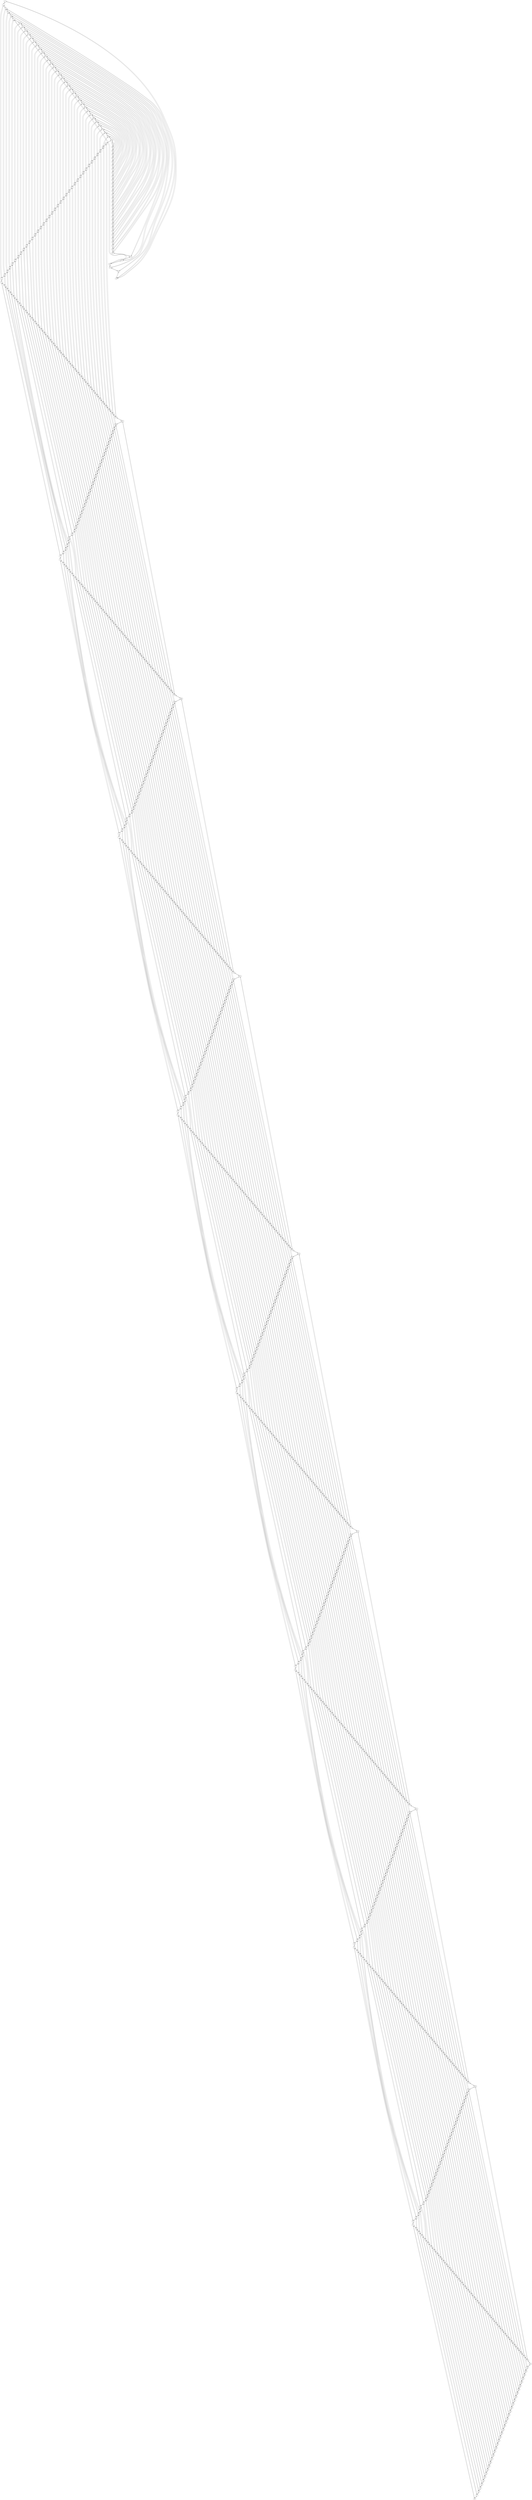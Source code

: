 digraph G {
0[pos="0,0!"];
1[pos="1,0!"];
2[pos="2,0!"];
3[pos="3,0!"];
4[pos="4,0!"];
5[pos="5,0!"];
6[pos="6,0!"];
7[pos="7,0!"];
8[pos="8,0!"];
9[pos="9,0!"];
10[pos="10,0!"];
11[pos="11,0!"];
12[pos="12,0!"];
13[pos="13,0!"];
14[pos="14,0!"];
15[pos="15,0!"];
16[pos="16,0!"];
17[pos="17,0!"];
18[pos="18,0!"];
19[pos="0,1!"];
20[pos="1,1!"];
21[pos="2,1!"];
22[pos="3,1!"];
23[pos="4,1!"];
24[pos="5,1!"];
25[pos="6,1!"];
26[pos="7,1!"];
27[pos="8,1!"];
28[pos="9,1!"];
29[pos="10,1!"];
30[pos="11,1!"];
31[pos="12,1!"];
32[pos="13,1!"];
33[pos="14,1!"];
34[pos="15,1!"];
35[pos="16,1!"];
36[pos="17,1!"];
37[pos="18,1!"];
38[pos="0,2!"];
39[pos="1,2!"];
40[pos="2,2!"];
41[pos="3,2!"];
42[pos="4,2!"];
43[pos="5,2!"];
44[pos="6,2!"];
45[pos="7,2!"];
46[pos="8,2!"];
47[pos="9,2!"];
48[pos="10,2!"];
49[pos="11,2!"];
50[pos="12,2!"];
51[pos="13,2!"];
52[pos="14,2!"];
53[pos="15,2!"];
54[pos="16,2!"];
55[pos="17,2!"];
56[pos="18,2!"];
57[pos="0,3!"];
58[pos="1,3!"];
59[pos="2,3!"];
60[pos="3,3!"];
61[pos="4,3!"];
62[pos="5,3!"];
63[pos="6,3!"];
64[pos="7,3!"];
65[pos="8,3!"];
66[pos="9,3!"];
67[pos="10,3!"];
68[pos="11,3!"];
69[pos="12,3!"];
70[pos="13,3!"];
71[pos="14,3!"];
72[pos="15,3!"];
73[pos="16,3!"];
74[pos="17,3!"];
75[pos="18,3!"];
76[pos="0,4!"];
77[pos="1,4!"];
78[pos="2,4!"];
79[pos="3,4!"];
80[pos="4,4!"];
81[pos="5,4!"];
82[pos="6,4!"];
83[pos="7,4!"];
84[pos="8,4!"];
85[pos="9,4!"];
86[pos="10,4!"];
87[pos="11,4!"];
88[pos="12,4!"];
89[pos="13,4!"];
90[pos="14,4!"];
91[pos="15,4!"];
92[pos="16,4!"];
93[pos="17,4!"];
94[pos="18,4!"];
95[pos="0,5!"];
96[pos="1,5!"];
97[pos="2,5!"];
98[pos="3,5!"];
99[pos="4,5!"];
100[pos="5,5!"];
101[pos="6,5!"];
102[pos="7,5!"];
103[pos="8,5!"];
104[pos="9,5!"];
105[pos="10,5!"];
106[pos="11,5!"];
107[pos="12,5!"];
108[pos="13,5!"];
109[pos="14,5!"];
110[pos="15,5!"];
111[pos="16,5!"];
112[pos="17,5!"];
113[pos="18,5!"];
114[pos="0,6!"];
115[pos="1,6!"];
116[pos="2,6!"];
117[pos="3,6!"];
118[pos="4,6!"];
119[pos="5,6!"];
120[pos="6,6!"];
121[pos="7,6!"];
122[pos="8,6!"];
123[pos="9,6!"];
124[pos="10,6!"];
125[pos="11,6!"];
126[pos="12,6!"];
127[pos="13,6!"];
128[pos="14,6!"];
129[pos="15,6!"];
130[pos="16,6!"];
131[pos="17,6!"];
132[pos="18,6!"];
133[pos="0,7!"];
134[pos="1,7!"];
135[pos="2,7!"];
136[pos="3,7!"];
137[pos="4,7!"];
138[pos="5,7!"];
139[pos="6,7!"];
140[pos="7,7!"];
141[pos="8,7!"];
142[pos="9,7!"];
143[pos="10,7!"];
144[pos="11,7!"];
145[pos="12,7!"];
146[pos="13,7!"];
147[pos="14,7!"];
148[pos="15,7!"];
149[pos="16,7!"];
150[pos="17,7!"];
151[pos="18,7!"];
152[pos="0,8!"];
153[pos="1,8!"];
154[pos="2,8!"];
155[pos="3,8!"];
156[pos="4,8!"];
157[pos="5,8!"];
158[pos="6,8!"];
159[pos="7,8!"];
160[pos="8,8!"];
161[pos="9,8!"];
162[pos="10,8!"];
163[pos="11,8!"];
164[pos="12,8!"];
165[pos="13,8!"];
166[pos="14,8!"];
167[pos="15,8!"];
168[pos="16,8!"];
169[pos="17,8!"];
170[pos="18,8!"];
171[pos="0,9!"];
172[pos="1,9!"];
173[pos="2,9!"];
174[pos="3,9!"];
175[pos="4,9!"];
176[pos="5,9!"];
177[pos="6,9!"];
178[pos="7,9!"];
179[pos="8,9!"];
180[pos="9,9!"];
181[pos="10,9!"];
182[pos="11,9!"];
183[pos="12,9!"];
184[pos="13,9!"];
185[pos="14,9!"];
186[pos="15,9!"];
187[pos="16,9!"];
188[pos="17,9!"];
189[pos="18,9!"];
190[pos="0,10!"];
191[pos="1,10!"];
192[pos="2,10!"];
193[pos="3,10!"];
194[pos="4,10!"];
195[pos="5,10!"];
196[pos="6,10!"];
197[pos="7,10!"];
198[pos="8,10!"];
199[pos="9,10!"];
200[pos="10,10!"];
201[pos="11,10!"];
202[pos="12,10!"];
203[pos="13,10!"];
204[pos="14,10!"];
205[pos="15,10!"];
206[pos="16,10!"];
207[pos="17,10!"];
208[pos="18,10!"];
209[pos="0,11!"];
210[pos="1,11!"];
211[pos="2,11!"];
212[pos="3,11!"];
213[pos="4,11!"];
214[pos="5,11!"];
215[pos="6,11!"];
216[pos="7,11!"];
217[pos="8,11!"];
218[pos="9,11!"];
219[pos="10,11!"];
220[pos="11,11!"];
221[pos="12,11!"];
222[pos="13,11!"];
223[pos="14,11!"];
224[pos="15,11!"];
225[pos="16,11!"];
226[pos="17,11!"];
227[pos="18,11!"];
228[pos="0,12!"];
229[pos="1,12!"];
230[pos="2,12!"];
231[pos="3,12!"];
232[pos="4,12!"];
233[pos="5,12!"];
234[pos="6,12!"];
235[pos="7,12!"];
236[pos="8,12!"];
237[pos="9,12!"];
238[pos="10,12!"];
239[pos="11,12!"];
240[pos="12,12!"];
241[pos="13,12!"];
242[pos="14,12!"];
243[pos="15,12!"];
244[pos="16,12!"];
245[pos="17,12!"];
246[pos="18,12!"];
247[pos="0,13!"];
248[pos="1,13!"];
249[pos="2,13!"];
250[pos="3,13!"];
251[pos="4,13!"];
252[pos="5,13!"];
253[pos="6,13!"];
254[pos="7,13!"];
255[pos="8,13!"];
256[pos="9,13!"];
257[pos="10,13!"];
258[pos="11,13!"];
259[pos="12,13!"];
260[pos="13,13!"];
261[pos="14,13!"];
262[pos="15,13!"];
263[pos="16,13!"];
264[pos="17,13!"];
265[pos="18,13!"];
266[pos="0,14!"];
267[pos="1,14!"];
268[pos="2,14!"];
269[pos="3,14!"];
270[pos="4,14!"];
271[pos="5,14!"];
272[pos="6,14!"];
273[pos="7,14!"];
274[pos="8,14!"];
275[pos="9,14!"];
276[pos="10,14!"];
277[pos="11,14!"];
278[pos="12,14!"];
279[pos="13,14!"];
280[pos="14,14!"];
281[pos="15,14!"];
282[pos="16,14!"];
283[pos="17,14!"];
284[pos="18,14!"];
285[pos="0,15!"];
286[pos="1,15!"];
287[pos="2,15!"];
288[pos="3,15!"];
289[pos="4,15!"];
290[pos="5,15!"];
291[pos="6,15!"];
292[pos="7,15!"];
293[pos="8,15!"];
294[pos="9,15!"];
295[pos="10,15!"];
296[pos="11,15!"];
297[pos="12,15!"];
298[pos="13,15!"];
299[pos="14,15!"];
300[pos="15,15!"];
301[pos="16,15!"];
302[pos="17,15!"];
303[pos="18,15!"];
304[pos="0,16!"];
305[pos="1,16!"];
306[pos="2,16!"];
307[pos="3,16!"];
308[pos="4,16!"];
309[pos="5,16!"];
310[pos="6,16!"];
311[pos="7,16!"];
312[pos="8,16!"];
313[pos="9,16!"];
314[pos="10,16!"];
315[pos="11,16!"];
316[pos="12,16!"];
317[pos="13,16!"];
318[pos="14,16!"];
319[pos="15,16!"];
320[pos="16,16!"];
321[pos="17,16!"];
322[pos="18,16!"];
323[pos="0,17!"];
324[pos="1,17!"];
325[pos="2,17!"];
326[pos="3,17!"];
327[pos="4,17!"];
328[pos="5,17!"];
329[pos="6,17!"];
330[pos="7,17!"];
331[pos="8,17!"];
332[pos="9,17!"];
333[pos="10,17!"];
334[pos="11,17!"];
335[pos="12,17!"];
336[pos="13,17!"];
337[pos="14,17!"];
338[pos="15,17!"];
339[pos="16,17!"];
340[pos="17,17!"];
341[pos="18,17!"];
342[pos="0,18!"];
343[pos="1,18!"];
344[pos="2,18!"];
345[pos="3,18!"];
346[pos="4,18!"];
347[pos="5,18!"];
348[pos="6,18!"];
349[pos="7,18!"];
350[pos="8,18!"];
351[pos="9,18!"];
352[pos="10,18!"];
353[pos="11,18!"];
354[pos="12,18!"];
355[pos="13,18!"];
356[pos="14,18!"];
357[pos="15,18!"];
358[pos="16,18!"];
359[pos="17,18!"];
360[pos="18,18!"];
361[pos="0,19!"];
362[pos="1,19!"];
363[pos="2,19!"];
364[pos="3,19!"];
365[pos="4,19!"];
366[pos="5,19!"];
367[pos="6,19!"];
368[pos="7,19!"];
369[pos="8,19!"];
370[pos="9,19!"];
371[pos="10,19!"];
372[pos="11,19!"];
373[pos="12,19!"];
374[pos="13,19!"];
375[pos="14,19!"];
376[pos="15,19!"];
377[pos="16,19!"];
378[pos="17,19!"];
379[pos="18,19!"];
380[pos="0,20!"];
381[pos="1,20!"];
382[pos="2,20!"];
383[pos="3,20!"];
384[pos="4,20!"];
385[pos="5,20!"];
386[pos="6,20!"];
387[pos="7,20!"];
388[pos="8,20!"];
389[pos="9,20!"];
390[pos="10,20!"];
391[pos="11,20!"];
392[pos="12,20!"];
393[pos="13,20!"];
394[pos="14,20!"];
395[pos="15,20!"];
396[pos="16,20!"];
397[pos="17,20!"];
398[pos="18,20!"];
399[pos="0,21!"];
400[pos="1,21!"];
401[pos="2,21!"];
402[pos="3,21!"];
403[pos="4,21!"];
404[pos="5,21!"];
405[pos="6,21!"];
406[pos="7,21!"];
407[pos="8,21!"];
408[pos="9,21!"];
409[pos="10,21!"];
410[pos="11,21!"];
411[pos="12,21!"];
412[pos="13,21!"];
413[pos="14,21!"];
414[pos="15,21!"];
415[pos="16,21!"];
416[pos="17,21!"];
417[pos="18,21!"];
418[pos="0,22!"];
419[pos="1,22!"];
420[pos="2,22!"];
421[pos="3,22!"];
422[pos="4,22!"];
423[pos="5,22!"];
424[pos="6,22!"];
425[pos="7,22!"];
426[pos="8,22!"];
427[pos="9,22!"];
428[pos="10,22!"];
429[pos="11,22!"];
430[pos="12,22!"];
431[pos="13,22!"];
432[pos="14,22!"];
433[pos="15,22!"];
434[pos="16,22!"];
435[pos="17,22!"];
436[pos="18,22!"];
437[pos="0,23!"];
438[pos="1,23!"];
439[pos="2,23!"];
440[pos="3,23!"];
441[pos="4,23!"];
442[pos="5,23!"];
443[pos="6,23!"];
444[pos="7,23!"];
445[pos="8,23!"];
446[pos="9,23!"];
447[pos="10,23!"];
448[pos="11,23!"];
449[pos="12,23!"];
450[pos="13,23!"];
451[pos="14,23!"];
452[pos="15,23!"];
453[pos="16,23!"];
454[pos="17,23!"];
455[pos="18,23!"];
456[pos="0,24!"];
457[pos="1,24!"];
458[pos="2,24!"];
459[pos="3,24!"];
460[pos="4,24!"];
461[pos="5,24!"];
462[pos="6,24!"];
463[pos="7,24!"];
464[pos="8,24!"];
465[pos="9,24!"];
466[pos="10,24!"];
467[pos="11,24!"];
468[pos="12,24!"];
469[pos="13,24!"];
470[pos="14,24!"];
471[pos="15,24!"];
472[pos="16,24!"];
473[pos="17,24!"];
474[pos="18,24!"];
475[pos="0,25!"];
476[pos="1,25!"];
477[pos="2,25!"];
478[pos="3,25!"];
479[pos="4,25!"];
480[pos="5,25!"];
481[pos="6,25!"];
482[pos="7,25!"];
483[pos="8,25!"];
484[pos="9,25!"];
485[pos="10,25!"];
486[pos="11,25!"];
487[pos="12,25!"];
488[pos="13,25!"];
489[pos="14,25!"];
490[pos="15,25!"];
491[pos="16,25!"];
492[pos="17,25!"];
493[pos="18,25!"];
494[pos="0,26!"];
495[pos="1,26!"];
496[pos="2,26!"];
497[pos="3,26!"];
498[pos="4,26!"];
499[pos="5,26!"];
500[pos="6,26!"];
501[pos="7,26!"];
502[pos="8,26!"];
503[pos="9,26!"];
504[pos="10,26!"];
505[pos="11,26!"];
506[pos="12,26!"];
507[pos="13,26!"];
508[pos="14,26!"];
509[pos="15,26!"];
510[pos="16,26!"];
511[pos="17,26!"];
512[pos="18,26!"];
513[pos="0,27!"];
514[pos="1,27!"];
515[pos="2,27!"];
516[pos="3,27!"];
517[pos="4,27!"];
518[pos="5,27!"];
519[pos="6,27!"];
520[pos="7,27!"];
521[pos="8,27!"];
522[pos="9,27!"];
523[pos="10,27!"];
524[pos="11,27!"];
525[pos="12,27!"];
526[pos="13,27!"];
527[pos="14,27!"];
528[pos="15,27!"];
529[pos="16,27!"];
530[pos="17,27!"];
531[pos="18,27!"];
532[pos="0,28!"];
533[pos="1,28!"];
534[pos="2,28!"];
535[pos="3,28!"];
536[pos="4,28!"];
537[pos="5,28!"];
538[pos="6,28!"];
539[pos="7,28!"];
540[pos="8,28!"];
541[pos="9,28!"];
542[pos="10,28!"];
543[pos="11,28!"];
544[pos="12,28!"];
545[pos="13,28!"];
546[pos="14,28!"];
547[pos="15,28!"];
548[pos="16,28!"];
549[pos="17,28!"];
550[pos="18,28!"];
551[pos="0,29!"];
552[pos="1,29!"];
553[pos="2,29!"];
554[pos="3,29!"];
555[pos="4,29!"];
556[pos="5,29!"];
557[pos="6,29!"];
558[pos="7,29!"];
559[pos="8,29!"];
560[pos="9,29!"];
561[pos="10,29!"];
562[pos="11,29!"];
563[pos="12,29!"];
564[pos="13,29!"];
565[pos="14,29!"];
566[pos="15,29!"];
567[pos="16,29!"];
568[pos="17,29!"];
569[pos="18,29!"];
570[pos="0,30!"];
571[pos="1,30!"];
572[pos="2,30!"];
573[pos="3,30!"];
574[pos="4,30!"];
575[pos="5,30!"];
576[pos="6,30!"];
577[pos="7,30!"];
578[pos="8,30!"];
579[pos="9,30!"];
580[pos="10,30!"];
581[pos="11,30!"];
582[pos="12,30!"];
583[pos="13,30!"];
584[pos="14,30!"];
585[pos="15,30!"];
586[pos="16,30!"];
587[pos="17,30!"];
588[pos="18,30!"];
589[pos="0,31!"];
590[pos="1,31!"];
591[pos="2,31!"];
592[pos="3,31!"];
593[pos="4,31!"];
594[pos="5,31!"];
595[pos="6,31!"];
596[pos="7,31!"];
597[pos="8,31!"];
598[pos="9,31!"];
599[pos="10,31!"];
600[pos="11,31!"];
601[pos="12,31!"];
602[pos="13,31!"];
603[pos="14,31!"];
604[pos="15,31!"];
605[pos="16,31!"];
606[pos="17,31!"];
607[pos="18,31!"];
608[pos="0,32!"];
609[pos="1,32!"];
610[pos="2,32!"];
611[pos="3,32!"];
612[pos="4,32!"];
613[pos="5,32!"];
614[pos="6,32!"];
615[pos="7,32!"];
616[pos="8,32!"];
617[pos="9,32!"];
618[pos="10,32!"];
619[pos="11,32!"];
620[pos="12,32!"];
621[pos="13,32!"];
622[pos="14,32!"];
623[pos="15,32!"];
624[pos="16,32!"];
625[pos="17,32!"];
626[pos="18,32!"];
627[pos="0,33!"];
628[pos="1,33!"];
629[pos="2,33!"];
630[pos="3,33!"];
631[pos="4,33!"];
632[pos="5,33!"];
633[pos="6,33!"];
634[pos="7,33!"];
635[pos="8,33!"];
636[pos="9,33!"];
637[pos="10,33!"];
638[pos="11,33!"];
639[pos="12,33!"];
640[pos="13,33!"];
641[pos="14,33!"];
642[pos="15,33!"];
643[pos="16,33!"];
644[pos="17,33!"];
645[pos="18,33!"];
646[pos="0,34!"];
647[pos="1,34!"];
648[pos="2,34!"];
649[pos="3,34!"];
650[pos="4,34!"];
651[pos="5,34!"];
652[pos="6,34!"];
653[pos="7,34!"];
654[pos="8,34!"];
655[pos="9,34!"];
656[pos="10,34!"];
657[pos="11,34!"];
658[pos="12,34!"];
659[pos="13,34!"];
660[pos="14,34!"];
661[pos="15,34!"];
662[pos="16,34!"];
663[pos="17,34!"];
664[pos="18,34!"];
665[pos="0,35!"];
666[pos="1,35!"];
667[pos="2,35!"];
668[pos="3,35!"];
669[pos="4,35!"];
670[pos="5,35!"];
671[pos="6,35!"];
672[pos="7,35!"];
673[pos="8,35!"];
674[pos="9,35!"];
675[pos="10,35!"];
676[pos="11,35!"];
677[pos="12,35!"];
678[pos="13,35!"];
679[pos="14,35!"];
680[pos="15,35!"];
681[pos="16,35!"];
682[pos="17,35!"];
683[pos="18,35!"];
684[pos="0,36!"];
685[pos="1,36!"];
686[pos="2,36!"];
687[pos="3,36!"];
688[pos="4,36!"];
689[pos="5,36!"];
690[pos="6,36!"];
691[pos="7,36!"];
692[pos="8,36!"];
693[pos="9,36!"];
694[pos="10,36!"];
695[pos="11,36!"];
696[pos="12,36!"];
697[pos="13,36!"];
698[pos="14,36!"];
699[pos="15,36!"];
700[pos="16,36!"];
701[pos="17,36!"];
702[pos="18,36!"];
703[pos="0,37!"];
704[pos="1,37!"];
705[pos="2,37!"];
706[pos="3,37!"];
707[pos="4,37!"];
708[pos="5,37!"];
709[pos="6,37!"];
710[pos="7,37!"];
711[pos="8,37!"];
712[pos="9,37!"];
713[pos="10,37!"];
714[pos="11,37!"];
715[pos="12,37!"];
716[pos="13,37!"];
717[pos="14,37!"];
718[pos="15,37!"];
719[pos="16,37!"];
720[pos="17,37!"];
721[pos="18,37!"];
0->1 [weight="0.281114"];
1->0 [weight="0.281114"];
0->19 [weight="0.491718"];
19->0 [weight="0.491718"];
1->2 [weight="0.471816"];
2->1 [weight="0.471816"];
1->20 [weight="0.33777"];
20->1 [weight="0.33777"];
2->3 [weight="0.359235"];
3->2 [weight="0.359235"];
2->21 [weight="0.154263"];
21->2 [weight="0.154263"];
3->4 [weight="0.342147"];
4->3 [weight="0.342147"];
3->22 [weight="0.201326"];
22->3 [weight="0.201326"];
4->5 [weight="0.393235"];
5->4 [weight="0.393235"];
4->23 [weight="0.434014"];
23->4 [weight="0.434014"];
5->6 [weight="0.331151"];
6->5 [weight="0.331151"];
5->24 [weight="0.257857"];
24->5 [weight="0.257857"];
6->7 [weight="0.399295"];
7->6 [weight="0.399295"];
6->25 [weight="0.327391"];
25->6 [weight="0.327391"];
7->8 [weight="0.375168"];
8->7 [weight="0.375168"];
7->26 [weight="0.439037"];
26->7 [weight="0.439037"];
8->9 [weight="0.449524"];
9->8 [weight="0.449524"];
8->27 [weight="0.238444"];
27->8 [weight="0.238444"];
9->10 [weight="0.529302"];
10->9 [weight="0.529302"];
9->28 [weight="0.542662"];
28->9 [weight="0.542662"];
10->11 [weight="0.249116"];
11->10 [weight="0.249116"];
10->29 [weight="0.335775"];
29->10 [weight="0.335775"];
11->12 [weight="0.437819"];
12->11 [weight="0.437819"];
11->30 [weight="0.271987"];
30->11 [weight="0.271987"];
12->13 [weight="0.403625"];
13->12 [weight="0.403625"];
12->31 [weight="0.244739"];
31->12 [weight="0.244739"];
13->14 [weight="0.244518"];
14->13 [weight="0.244518"];
13->32 [weight="0.308026"];
32->13 [weight="0.308026"];
14->15 [weight="0.424323"];
15->14 [weight="0.424323"];
14->33 [weight="0.38812"];
33->14 [weight="0.38812"];
15->16 [weight="0.357761"];
16->15 [weight="0.357761"];
15->34 [weight="0.276684"];
34->15 [weight="0.276684"];
16->17 [weight="0.334121"];
17->16 [weight="0.334121"];
16->35 [weight="0.366951"];
35->16 [weight="0.366951"];
17->18 [weight="0.372841"];
18->17 [weight="0.372841"];
17->36 [weight="0.375932"];
36->17 [weight="0.375932"];
18->37 [weight="0.295846"];
37->18 [weight="0.295846"];
19->20 [weight="0.484087"];
20->19 [weight="0.484087"];
19->38 [weight="0.313499"];
38->19 [weight="0.313499"];
20->21 [weight="0.364549"];
21->20 [weight="0.364549"];
20->39 [weight="0.364918"];
39->20 [weight="0.364918"];
21->22 [weight="0.392215"];
22->21 [weight="0.392215"];
21->40 [weight="0.408336"];
40->21 [weight="0.408336"];
22->23 [weight="0.414812"];
23->22 [weight="0.414812"];
22->41 [weight="0.53957"];
41->22 [weight="0.53957"];
23->24 [weight="0.181218"];
24->23 [weight="0.181218"];
23->42 [weight="0.384246"];
42->23 [weight="0.384246"];
24->25 [weight="0.467001"];
25->24 [weight="0.467001"];
24->43 [weight="0.420298"];
43->24 [weight="0.420298"];
25->26 [weight="0.385197"];
26->25 [weight="0.385197"];
25->44 [weight="0.293437"];
44->25 [weight="0.293437"];
26->27 [weight="0.275358"];
27->26 [weight="0.275358"];
26->45 [weight="0.204887"];
45->26 [weight="0.204887"];
27->28 [weight="0.41679"];
28->27 [weight="0.41679"];
27->46 [weight="0.476213"];
46->27 [weight="0.476213"];
28->29 [weight="0.403858"];
29->28 [weight="0.403858"];
28->47 [weight="0.220167"];
47->28 [weight="0.220167"];
29->30 [weight="0.429304"];
30->29 [weight="0.429304"];
29->48 [weight="0.244774"];
48->29 [weight="0.244774"];
30->31 [weight="0.271611"];
31->30 [weight="0.271611"];
30->49 [weight="0.296088"];
49->30 [weight="0.296088"];
31->32 [weight="0.513024"];
32->31 [weight="0.513024"];
31->50 [weight="0.468504"];
50->31 [weight="0.468504"];
32->33 [weight="0.348574"];
33->32 [weight="0.348574"];
32->51 [weight="0.371135"];
51->32 [weight="0.371135"];
33->34 [weight="0.354865"];
34->33 [weight="0.354865"];
33->52 [weight="0.502842"];
52->33 [weight="0.502842"];
34->35 [weight="0.461736"];
35->34 [weight="0.461736"];
34->53 [weight="0.434663"];
53->34 [weight="0.434663"];
35->36 [weight="0.348243"];
36->35 [weight="0.348243"];
35->54 [weight="0.27128"];
54->35 [weight="0.27128"];
36->37 [weight="0.257437"];
37->36 [weight="0.257437"];
36->55 [weight="0.406872"];
55->36 [weight="0.406872"];
37->56 [weight="0.332737"];
56->37 [weight="0.332737"];
38->39 [weight="0.20359"];
39->38 [weight="0.20359"];
38->57 [weight="0.357972"];
57->38 [weight="0.357972"];
39->40 [weight="0.546576"];
40->39 [weight="0.546576"];
39->58 [weight="0.327915"];
58->39 [weight="0.327915"];
40->41 [weight="0.237118"];
41->40 [weight="0.237118"];
40->59 [weight="0.412681"];
59->40 [weight="0.412681"];
41->42 [weight="0.446374"];
42->41 [weight="0.446374"];
41->60 [weight="0.230083"];
60->41 [weight="0.230083"];
42->43 [weight="0.448171"];
43->42 [weight="0.448171"];
42->61 [weight="0.27933"];
61->42 [weight="0.27933"];
43->44 [weight="0.345324"];
44->43 [weight="0.345324"];
43->62 [weight="0.232297"];
62->43 [weight="0.232297"];
44->45 [weight="0.249416"];
45->44 [weight="0.249416"];
44->63 [weight="0.319307"];
63->44 [weight="0.319307"];
45->46 [weight="0.500292"];
46->45 [weight="0.500292"];
45->64 [weight="0.414478"];
64->45 [weight="0.414478"];
46->47 [weight="0.45967"];
47->46 [weight="0.45967"];
46->65 [weight="0.299291"];
65->46 [weight="0.299291"];
47->48 [weight="0.199063"];
48->47 [weight="0.199063"];
47->66 [weight="0.36434"];
66->47 [weight="0.36434"];
48->49 [weight="0.475956"];
49->48 [weight="0.475956"];
48->67 [weight="0.407014"];
67->48 [weight="0.407014"];
49->50 [weight="0.480001"];
50->49 [weight="0.480001"];
49->68 [weight="0.364377"];
68->49 [weight="0.364377"];
50->51 [weight="0.341299"];
51->50 [weight="0.341299"];
50->69 [weight="0.364373"];
69->50 [weight="0.364373"];
51->52 [weight="0.259856"];
52->51 [weight="0.259856"];
51->70 [weight="0.348862"];
70->51 [weight="0.348862"];
52->53 [weight="0.439483"];
53->52 [weight="0.439483"];
52->71 [weight="0.349757"];
71->52 [weight="0.349757"];
53->54 [weight="0.331073"];
54->53 [weight="0.331073"];
53->72 [weight="0.422"];
72->53 [weight="0.422"];
54->55 [weight="0.3664"];
55->54 [weight="0.3664"];
54->73 [weight="0.498528"];
73->54 [weight="0.498528"];
55->56 [weight="0.545312"];
56->55 [weight="0.545312"];
55->74 [weight="0.180488"];
74->55 [weight="0.180488"];
56->75 [weight="0.410463"];
75->56 [weight="0.410463"];
57->58 [weight="0.366951"];
58->57 [weight="0.366951"];
57->76 [weight="0.309401"];
76->57 [weight="0.309401"];
58->59 [weight="0.449365"];
59->58 [weight="0.449365"];
58->77 [weight="0.418084"];
77->58 [weight="0.418084"];
59->60 [weight="0.369682"];
60->59 [weight="0.369682"];
59->78 [weight="0.277953"];
78->59 [weight="0.277953"];
60->61 [weight="0.393996"];
61->60 [weight="0.393996"];
60->79 [weight="0.39176"];
79->60 [weight="0.39176"];
61->62 [weight="0.362271"];
62->61 [weight="0.362271"];
61->80 [weight="0.525077"];
80->61 [weight="0.525077"];
62->63 [weight="0.371381"];
63->62 [weight="0.371381"];
62->81 [weight="0.383522"];
81->62 [weight="0.383522"];
63->64 [weight="0.435106"];
64->63 [weight="0.435106"];
63->82 [weight="0.463621"];
82->63 [weight="0.463621"];
64->65 [weight="0.314753"];
65->64 [weight="0.314753"];
64->83 [weight="0.348402"];
83->64 [weight="0.348402"];
65->66 [weight="0.442563"];
66->65 [weight="0.442563"];
65->84 [weight="0.382616"];
84->65 [weight="0.382616"];
66->67 [weight="0.288992"];
67->66 [weight="0.288992"];
66->85 [weight="0.375371"];
85->66 [weight="0.375371"];
67->68 [weight="0.328607"];
68->67 [weight="0.328607"];
67->86 [weight="0.25195"];
86->67 [weight="0.25195"];
68->69 [weight="0.420119"];
69->68 [weight="0.420119"];
68->87 [weight="0.381012"];
87->68 [weight="0.381012"];
69->70 [weight="0.347911"];
70->69 [weight="0.347911"];
69->88 [weight="0.40212"];
88->69 [weight="0.40212"];
70->71 [weight="0.341063"];
71->70 [weight="0.341063"];
70->89 [weight="0.324992"];
89->70 [weight="0.324992"];
71->72 [weight="0.451066"];
72->71 [weight="0.451066"];
71->90 [weight="0.185068"];
90->71 [weight="0.185068"];
72->73 [weight="0.368224"];
73->72 [weight="0.368224"];
72->91 [weight="0.382824"];
91->72 [weight="0.382824"];
73->74 [weight="0.372082"];
74->73 [weight="0.372082"];
73->92 [weight="0.293587"];
92->73 [weight="0.293587"];
74->75 [weight="0.411413"];
75->74 [weight="0.411413"];
74->93 [weight="0.424004"];
93->74 [weight="0.424004"];
75->94 [weight="0.221894"];
94->75 [weight="0.221894"];
76->77 [weight="0.45968"];
77->76 [weight="0.45968"];
76->95 [weight="0.39517"];
95->76 [weight="0.39517"];
77->78 [weight="0.339024"];
78->77 [weight="0.339024"];
77->96 [weight="0.466794"];
96->77 [weight="0.466794"];
78->79 [weight="0.270017"];
79->78 [weight="0.270017"];
78->97 [weight="0.380785"];
97->78 [weight="0.380785"];
79->80 [weight="0.508603"];
80->79 [weight="0.508603"];
79->98 [weight="0.402196"];
98->79 [weight="0.402196"];
80->81 [weight="0.373611"];
81->80 [weight="0.373611"];
80->99 [weight="0.195249"];
99->80 [weight="0.195249"];
81->82 [weight="0.432023"];
82->81 [weight="0.432023"];
81->100 [weight="0.419211"];
100->81 [weight="0.419211"];
82->83 [weight="0.306743"];
83->82 [weight="0.306743"];
82->101 [weight="0.234342"];
101->82 [weight="0.234342"];
83->84 [weight="0.478609"];
84->83 [weight="0.478609"];
83->102 [weight="0.328694"];
102->83 [weight="0.328694"];
84->85 [weight="0.326952"];
85->84 [weight="0.326952"];
84->103 [weight="0.167066"];
103->84 [weight="0.167066"];
85->86 [weight="0.395488"];
86->85 [weight="0.395488"];
85->104 [weight="0.336643"];
104->85 [weight="0.336643"];
86->87 [weight="0.419541"];
87->86 [weight="0.419541"];
86->105 [weight="0.366753"];
105->86 [weight="0.366753"];
87->88 [weight="0.436107"];
88->87 [weight="0.436107"];
87->106 [weight="0.433206"];
106->87 [weight="0.433206"];
88->89 [weight="0.365433"];
89->88 [weight="0.365433"];
88->107 [weight="0.347938"];
107->88 [weight="0.347938"];
89->90 [weight="0.38665"];
90->89 [weight="0.38665"];
89->108 [weight="0.436177"];
108->89 [weight="0.436177"];
90->91 [weight="0.462222"];
91->90 [weight="0.462222"];
90->109 [weight="0.498744"];
109->90 [weight="0.498744"];
91->92 [weight="0.351651"];
92->91 [weight="0.351651"];
91->110 [weight="0.177609"];
110->91 [weight="0.177609"];
92->93 [weight="0.275637"];
93->92 [weight="0.275637"];
92->111 [weight="0.294416"];
111->92 [weight="0.294416"];
93->94 [weight="0.52404"];
94->93 [weight="0.52404"];
93->112 [weight="0.30803"];
112->93 [weight="0.30803"];
94->113 [weight="0.428109"];
113->94 [weight="0.428109"];
95->96 [weight="0.372823"];
96->95 [weight="0.372823"];
95->114 [weight="0.407153"];
114->95 [weight="0.407153"];
96->97 [weight="0.214283"];
97->96 [weight="0.214283"];
96->115 [weight="0.358064"];
115->96 [weight="0.358064"];
97->98 [weight="0.396548"];
98->97 [weight="0.396548"];
97->116 [weight="0.248387"];
116->97 [weight="0.248387"];
98->99 [weight="0.520024"];
99->98 [weight="0.520024"];
98->117 [weight="0.308162"];
117->98 [weight="0.308162"];
99->100 [weight="0.359201"];
100->99 [weight="0.359201"];
99->118 [weight="0.492123"];
118->99 [weight="0.492123"];
100->101 [weight="0.27596"];
101->100 [weight="0.27596"];
100->119 [weight="0.369899"];
119->100 [weight="0.369899"];
101->102 [weight="0.428053"];
102->101 [weight="0.428053"];
101->120 [weight="0.377878"];
120->101 [weight="0.377878"];
102->103 [weight="0.377383"];
103->102 [weight="0.377383"];
102->121 [weight="0.468489"];
121->102 [weight="0.468489"];
103->104 [weight="0.360068"];
104->103 [weight="0.360068"];
103->122 [weight="0.47902"];
122->103 [weight="0.47902"];
104->105 [weight="0.414471"];
105->104 [weight="0.414471"];
104->123 [weight="0.327176"];
123->104 [weight="0.327176"];
105->106 [weight="0.326295"];
106->105 [weight="0.326295"];
105->124 [weight="0.429395"];
124->105 [weight="0.429395"];
106->107 [weight="0.35655"];
107->106 [weight="0.35655"];
106->125 [weight="0.253438"];
125->106 [weight="0.253438"];
107->108 [weight="0.498514"];
108->107 [weight="0.498514"];
107->126 [weight="0.322368"];
126->107 [weight="0.322368"];
108->109 [weight="0.255237"];
109->108 [weight="0.255237"];
108->127 [weight="0.306006"];
127->108 [weight="0.306006"];
109->110 [weight="0.452383"];
110->109 [weight="0.452383"];
109->128 [weight="0.253577"];
128->109 [weight="0.253577"];
110->111 [weight="0.308415"];
111->110 [weight="0.308415"];
110->129 [weight="0.496181"];
129->110 [weight="0.496181"];
111->112 [weight="0.466387"];
112->111 [weight="0.466387"];
111->130 [weight="0.423024"];
130->111 [weight="0.423024"];
112->113 [weight="0.303422"];
113->112 [weight="0.303422"];
112->131 [weight="0.436225"];
131->112 [weight="0.436225"];
113->132 [weight="0.436024"];
132->113 [weight="0.436024"];
114->115 [weight="0.303041"];
115->114 [weight="0.303041"];
114->133 [weight="0.177158"];
133->114 [weight="0.177158"];
115->116 [weight="0.423066"];
116->115 [weight="0.423066"];
115->134 [weight="0.30414"];
134->115 [weight="0.30414"];
116->117 [weight="0.33712"];
117->116 [weight="0.33712"];
116->135 [weight="0.342538"];
135->116 [weight="0.342538"];
117->118 [weight="0.541053"];
118->117 [weight="0.541053"];
117->136 [weight="0.272083"];
136->117 [weight="0.272083"];
118->119 [weight="0.251048"];
119->118 [weight="0.251048"];
118->137 [weight="0.214574"];
137->118 [weight="0.214574"];
119->120 [weight="0.408883"];
120->119 [weight="0.408883"];
119->138 [weight="0.244608"];
138->119 [weight="0.244608"];
120->121 [weight="0.345626"];
121->120 [weight="0.345626"];
120->139 [weight="0.3086"];
139->120 [weight="0.3086"];
121->122 [weight="0.403772"];
122->121 [weight="0.403772"];
121->140 [weight="0.26662"];
140->121 [weight="0.26662"];
122->123 [weight="0.441652"];
123->122 [weight="0.441652"];
122->141 [weight="0.31136"];
141->122 [weight="0.31136"];
123->124 [weight="0.381134"];
124->123 [weight="0.381134"];
123->142 [weight="0.494851"];
142->123 [weight="0.494851"];
124->125 [weight="0.255936"];
125->124 [weight="0.255936"];
124->143 [weight="0.432459"];
143->124 [weight="0.432459"];
125->126 [weight="0.345299"];
126->125 [weight="0.345299"];
125->144 [weight="0.418441"];
144->125 [weight="0.418441"];
126->127 [weight="0.536829"];
127->126 [weight="0.536829"];
126->145 [weight="0.211464"];
145->126 [weight="0.211464"];
127->128 [weight="0.378345"];
128->127 [weight="0.378345"];
127->146 [weight="0.335555"];
146->127 [weight="0.335555"];
128->129 [weight="0.253308"];
129->128 [weight="0.253308"];
128->147 [weight="0.409708"];
147->128 [weight="0.409708"];
129->130 [weight="0.486371"];
130->129 [weight="0.486371"];
129->148 [weight="0.322493"];
148->129 [weight="0.322493"];
130->131 [weight="0.370006"];
131->130 [weight="0.370006"];
130->149 [weight="0.309273"];
149->130 [weight="0.309273"];
131->132 [weight="0.251241"];
132->131 [weight="0.251241"];
131->150 [weight="0.213677"];
150->131 [weight="0.213677"];
132->151 [weight="0.264047"];
151->132 [weight="0.264047"];
133->134 [weight="0.490844"];
134->133 [weight="0.490844"];
133->152 [weight="0.36868"];
152->133 [weight="0.36868"];
134->135 [weight="0.273207"];
135->134 [weight="0.273207"];
134->153 [weight="0.242854"];
153->134 [weight="0.242854"];
135->136 [weight="0.547015"];
136->135 [weight="0.547015"];
135->154 [weight="0.350091"];
154->135 [weight="0.350091"];
136->137 [weight="0.352512"];
137->136 [weight="0.352512"];
136->155 [weight="0.378382"];
155->136 [weight="0.378382"];
137->138 [weight="0.316"];
138->137 [weight="0.316"];
137->156 [weight="0.363352"];
156->137 [weight="0.363352"];
138->139 [weight="0.329002"];
139->138 [weight="0.329002"];
138->157 [weight="0.29979"];
157->138 [weight="0.29979"];
139->140 [weight="0.319614"];
140->139 [weight="0.319614"];
139->158 [weight="0.308475"];
158->139 [weight="0.308475"];
140->141 [weight="0.416984"];
141->140 [weight="0.416984"];
140->159 [weight="0.472005"];
159->140 [weight="0.472005"];
141->142 [weight="0.517177"];
142->141 [weight="0.517177"];
141->160 [weight="0.331708"];
160->141 [weight="0.331708"];
142->143 [weight="0.168877"];
143->142 [weight="0.168877"];
142->161 [weight="0.37071"];
161->142 [weight="0.37071"];
143->144 [weight="0.445605"];
144->143 [weight="0.445605"];
143->162 [weight="0.410737"];
162->143 [weight="0.410737"];
144->145 [weight="0.317215"];
145->144 [weight="0.317215"];
144->163 [weight="0.339607"];
163->144 [weight="0.339607"];
145->146 [weight="0.484022"];
146->145 [weight="0.484022"];
145->164 [weight="0.408725"];
164->145 [weight="0.408725"];
146->147 [weight="0.383084"];
147->146 [weight="0.383084"];
146->165 [weight="0.434429"];
165->146 [weight="0.434429"];
147->148 [weight="0.245967"];
148->147 [weight="0.245967"];
147->166 [weight="0.272413"];
166->147 [weight="0.272413"];
148->149 [weight="0.504952"];
149->148 [weight="0.504952"];
148->167 [weight="0.386628"];
167->148 [weight="0.386628"];
149->150 [weight="0.344819"];
150->149 [weight="0.344819"];
149->168 [weight="0.429791"];
168->149 [weight="0.429791"];
150->151 [weight="0.316394"];
151->150 [weight="0.316394"];
150->169 [weight="0.509198"];
169->150 [weight="0.509198"];
151->170 [weight="0.292226"];
170->151 [weight="0.292226"];
152->153 [weight="0.393041"];
153->152 [weight="0.393041"];
152->171 [weight="0.39492"];
171->152 [weight="0.39492"];
153->154 [weight="0.187489"];
154->153 [weight="0.187489"];
153->172 [weight="0.338031"];
172->153 [weight="0.338031"];
154->155 [weight="0.522551"];
155->154 [weight="0.522551"];
154->173 [weight="0.46264"];
173->154 [weight="0.46264"];
155->156 [weight="0.350527"];
156->155 [weight="0.350527"];
155->174 [weight="0.400425"];
174->155 [weight="0.400425"];
156->157 [weight="0.251406"];
157->156 [weight="0.251406"];
156->175 [weight="0.394201"];
175->156 [weight="0.394201"];
157->158 [weight="0.461434"];
158->157 [weight="0.461434"];
157->176 [weight="0.453118"];
176->157 [weight="0.453118"];
158->159 [weight="0.310459"];
159->158 [weight="0.310459"];
158->177 [weight="0.409414"];
177->158 [weight="0.409414"];
159->160 [weight="0.37159"];
160->159 [weight="0.37159"];
159->178 [weight="0.352011"];
178->159 [weight="0.352011"];
160->161 [weight="0.366831"];
161->160 [weight="0.366831"];
160->179 [weight="0.386"];
179->160 [weight="0.386"];
161->162 [weight="0.52041"];
162->161 [weight="0.52041"];
161->180 [weight="0.244773"];
180->161 [weight="0.244773"];
162->163 [weight="0.398986"];
163->162 [weight="0.398986"];
162->181 [weight="0.232673"];
181->162 [weight="0.232673"];
163->164 [weight="0.278842"];
164->163 [weight="0.278842"];
163->182 [weight="0.385924"];
182->163 [weight="0.385924"];
164->165 [weight="0.327185"];
165->164 [weight="0.327185"];
164->183 [weight="0.31213"];
183->164 [weight="0.31213"];
165->166 [weight="0.471501"];
166->165 [weight="0.471501"];
165->184 [weight="0.266282"];
184->165 [weight="0.266282"];
166->167 [weight="0.339912"];
167->166 [weight="0.339912"];
166->185 [weight="0.385004"];
185->166 [weight="0.385004"];
167->168 [weight="0.351001"];
168->167 [weight="0.351001"];
167->186 [weight="0.236888"];
186->167 [weight="0.236888"];
168->169 [weight="0.529213"];
169->168 [weight="0.529213"];
168->187 [weight="0.280708"];
187->168 [weight="0.280708"];
169->170 [weight="0.291488"];
170->169 [weight="0.291488"];
169->188 [weight="0.248201"];
188->169 [weight="0.248201"];
170->189 [weight="0.425406"];
189->170 [weight="0.425406"];
171->172 [weight="0.46501"];
172->171 [weight="0.46501"];
171->190 [weight="0.337713"];
190->171 [weight="0.337713"];
172->173 [weight="0.417767"];
173->172 [weight="0.417767"];
172->191 [weight="0.306023"];
191->172 [weight="0.306023"];
173->174 [weight="0.372005"];
174->173 [weight="0.372005"];
173->192 [weight="0.278649"];
192->173 [weight="0.278649"];
174->175 [weight="0.379443"];
175->174 [weight="0.379443"];
174->193 [weight="0.286568"];
193->174 [weight="0.286568"];
175->176 [weight="0.244739"];
176->175 [weight="0.244739"];
175->194 [weight="0.290589"];
194->175 [weight="0.290589"];
176->177 [weight="0.477821"];
177->176 [weight="0.477821"];
176->195 [weight="0.233944"];
195->176 [weight="0.233944"];
177->178 [weight="0.343756"];
178->177 [weight="0.343756"];
177->196 [weight="0.360451"];
196->177 [weight="0.360451"];
178->179 [weight="0.387468"];
179->178 [weight="0.387468"];
178->197 [weight="0.286"];
197->178 [weight="0.286"];
179->180 [weight="0.24185"];
180->179 [weight="0.24185"];
179->198 [weight="0.446863"];
198->179 [weight="0.446863"];
180->181 [weight="0.430304"];
181->180 [weight="0.430304"];
180->199 [weight="0.338042"];
199->180 [weight="0.338042"];
181->182 [weight="0.300042"];
182->181 [weight="0.300042"];
181->200 [weight="0.362547"];
200->181 [weight="0.362547"];
182->183 [weight="0.423869"];
183->182 [weight="0.423869"];
182->201 [weight="0.335563"];
201->182 [weight="0.335563"];
183->184 [weight="0.491493"];
184->183 [weight="0.491493"];
183->202 [weight="0.311006"];
202->183 [weight="0.311006"];
184->185 [weight="0.236434"];
185->184 [weight="0.236434"];
184->203 [weight="0.352347"];
203->184 [weight="0.352347"];
185->186 [weight="0.506095"];
186->185 [weight="0.506095"];
185->204 [weight="0.266811"];
204->185 [weight="0.266811"];
186->187 [weight="0.274934"];
187->186 [weight="0.274934"];
186->205 [weight="0.407462"];
205->186 [weight="0.407462"];
187->188 [weight="0.479755"];
188->187 [weight="0.479755"];
187->206 [weight="0.326725"];
206->187 [weight="0.326725"];
188->189 [weight="0.361449"];
189->188 [weight="0.361449"];
188->207 [weight="0.367555"];
207->188 [weight="0.367555"];
189->208 [weight="0.294853"];
208->189 [weight="0.294853"];
190->191 [weight="0.423993"];
191->190 [weight="0.423993"];
190->209 [weight="0.362491"];
209->190 [weight="0.362491"];
191->192 [weight="0.307132"];
192->191 [weight="0.307132"];
191->210 [weight="0.467181"];
210->191 [weight="0.467181"];
192->193 [weight="0.394325"];
193->192 [weight="0.394325"];
192->211 [weight="0.370087"];
211->192 [weight="0.370087"];
193->194 [weight="0.246203"];
194->193 [weight="0.246203"];
193->212 [weight="0.346217"];
212->193 [weight="0.346217"];
194->195 [weight="0.472052"];
195->194 [weight="0.472052"];
194->213 [weight="0.460109"];
213->194 [weight="0.460109"];
195->196 [weight="0.268689"];
196->195 [weight="0.268689"];
195->214 [weight="0.365978"];
214->195 [weight="0.365978"];
196->197 [weight="0.517768"];
197->196 [weight="0.517768"];
196->215 [weight="0.481923"];
215->196 [weight="0.481923"];
197->198 [weight="0.251345"];
198->197 [weight="0.251345"];
197->216 [weight="0.366369"];
216->197 [weight="0.366369"];
198->199 [weight="0.521363"];
199->198 [weight="0.521363"];
198->217 [weight="0.298118"];
217->198 [weight="0.298118"];
199->200 [weight="0.350169"];
200->199 [weight="0.350169"];
199->218 [weight="0.466006"];
218->199 [weight="0.466006"];
200->201 [weight="0.41642"];
201->200 [weight="0.41642"];
200->219 [weight="0.321247"];
219->200 [weight="0.321247"];
201->202 [weight="0.283088"];
202->201 [weight="0.283088"];
201->220 [weight="0.222581"];
220->201 [weight="0.222581"];
202->203 [weight="0.303028"];
203->202 [weight="0.303028"];
202->221 [weight="0.352295"];
221->202 [weight="0.352295"];
203->204 [weight="0.4912"];
204->203 [weight="0.4912"];
203->222 [weight="0.499604"];
222->203 [weight="0.499604"];
204->205 [weight="0.39584"];
205->204 [weight="0.39584"];
204->223 [weight="0.411238"];
223->204 [weight="0.411238"];
205->206 [weight="0.236172"];
206->205 [weight="0.236172"];
205->224 [weight="0.403227"];
224->205 [weight="0.403227"];
206->207 [weight="0.502025"];
207->206 [weight="0.502025"];
206->225 [weight="0.302478"];
225->206 [weight="0.302478"];
207->208 [weight="0.26577"];
208->207 [weight="0.26577"];
207->226 [weight="0.359901"];
226->207 [weight="0.359901"];
208->227 [weight="0.393117"];
227->208 [weight="0.393117"];
209->210 [weight="0.258805"];
210->209 [weight="0.258805"];
209->228 [weight="0.326314"];
228->209 [weight="0.326314"];
210->211 [weight="0.419318"];
211->210 [weight="0.419318"];
210->229 [weight="0.379107"];
229->210 [weight="0.379107"];
211->212 [weight="0.415098"];
212->211 [weight="0.415098"];
211->230 [weight="0.481748"];
230->211 [weight="0.481748"];
212->213 [weight="0.318148"];
213->212 [weight="0.318148"];
212->231 [weight="0.404794"];
231->212 [weight="0.404794"];
213->214 [weight="0.360734"];
214->213 [weight="0.360734"];
213->232 [weight="0.335037"];
232->213 [weight="0.335037"];
214->215 [weight="0.448736"];
215->214 [weight="0.448736"];
214->233 [weight="0.486045"];
233->214 [weight="0.486045"];
215->216 [weight="0.263955"];
216->215 [weight="0.263955"];
215->234 [weight="0.210608"];
234->215 [weight="0.210608"];
216->217 [weight="0.407359"];
217->216 [weight="0.407359"];
216->235 [weight="0.456942"];
235->216 [weight="0.456942"];
217->218 [weight="0.488134"];
218->217 [weight="0.488134"];
217->236 [weight="0.363999"];
236->217 [weight="0.363999"];
218->219 [weight="0.254598"];
219->218 [weight="0.254598"];
218->237 [weight="0.224551"];
237->218 [weight="0.224551"];
219->220 [weight="0.480178"];
220->219 [weight="0.480178"];
219->238 [weight="0.420174"];
238->219 [weight="0.420174"];
220->221 [weight="0.239246"];
221->220 [weight="0.239246"];
220->239 [weight="0.548644"];
239->220 [weight="0.548644"];
221->222 [weight="0.433647"];
222->221 [weight="0.433647"];
221->240 [weight="0.482701"];
240->221 [weight="0.482701"];
222->223 [weight="0.475842"];
223->222 [weight="0.475842"];
222->241 [weight="0.364047"];
241->222 [weight="0.364047"];
223->224 [weight="0.30508"];
224->223 [weight="0.30508"];
223->242 [weight="0.486806"];
242->223 [weight="0.486806"];
224->225 [weight="0.339803"];
225->224 [weight="0.339803"];
224->243 [weight="0.346577"];
243->224 [weight="0.346577"];
225->226 [weight="0.413673"];
226->225 [weight="0.413673"];
225->244 [weight="0.293471"];
244->225 [weight="0.293471"];
226->227 [weight="0.457773"];
227->226 [weight="0.457773"];
226->245 [weight="0.440691"];
245->226 [weight="0.440691"];
227->246 [weight="0.499009"];
246->227 [weight="0.499009"];
228->229 [weight="0.384615"];
229->228 [weight="0.384615"];
228->247 [weight="0.414614"];
247->228 [weight="0.414614"];
229->230 [weight="0.380696"];
230->229 [weight="0.380696"];
229->248 [weight="0.315572"];
248->229 [weight="0.315572"];
230->231 [weight="0.371614"];
231->230 [weight="0.371614"];
230->249 [weight="0.350091"];
249->230 [weight="0.350091"];
231->232 [weight="0.396921"];
232->231 [weight="0.396921"];
231->250 [weight="0.448038"];
250->231 [weight="0.448038"];
232->233 [weight="0.470877"];
233->232 [weight="0.470877"];
232->251 [weight="0.248455"];
251->232 [weight="0.248455"];
233->234 [weight="0.263894"];
234->233 [weight="0.263894"];
233->252 [weight="0.23461"];
252->233 [weight="0.23461"];
234->235 [weight="0.41891"];
235->234 [weight="0.41891"];
234->253 [weight="0.352013"];
253->234 [weight="0.352013"];
235->236 [weight="0.270217"];
236->235 [weight="0.270217"];
235->254 [weight="0.311264"];
254->235 [weight="0.311264"];
236->237 [weight="0.511449"];
237->236 [weight="0.511449"];
236->255 [weight="0.3908"];
255->236 [weight="0.3908"];
237->238 [weight="0.413189"];
238->237 [weight="0.413189"];
237->256 [weight="0.368136"];
256->237 [weight="0.368136"];
238->239 [weight="0.413837"];
239->238 [weight="0.413837"];
238->257 [weight="0.262399"];
257->238 [weight="0.262399"];
239->240 [weight="0.289492"];
240->239 [weight="0.289492"];
239->258 [weight="0.217367"];
258->239 [weight="0.217367"];
240->241 [weight="0.354141"];
241->240 [weight="0.354141"];
240->259 [weight="0.313844"];
259->240 [weight="0.313844"];
241->242 [weight="0.446645"];
242->241 [weight="0.446645"];
241->260 [weight="0.188367"];
260->241 [weight="0.188367"];
242->243 [weight="0.251098"];
243->242 [weight="0.251098"];
242->261 [weight="0.228895"];
261->242 [weight="0.228895"];
243->244 [weight="0.341059"];
244->243 [weight="0.341059"];
243->262 [weight="0.212285"];
262->243 [weight="0.212285"];
244->245 [weight="0.585383"];
245->244 [weight="0.585383"];
244->263 [weight="0.474422"];
263->244 [weight="0.474422"];
245->246 [weight="0.348243"];
246->245 [weight="0.348243"];
245->264 [weight="0.187171"];
264->245 [weight="0.187171"];
246->265 [weight="0.351689"];
265->246 [weight="0.351689"];
247->248 [weight="0.273386"];
248->247 [weight="0.273386"];
247->266 [weight="0.450155"];
266->247 [weight="0.450155"];
248->249 [weight="0.395278"];
249->248 [weight="0.395278"];
248->267 [weight="0.447219"];
267->248 [weight="0.447219"];
249->250 [weight="0.300015"];
250->249 [weight="0.300015"];
249->268 [weight="0.251796"];
268->249 [weight="0.251796"];
250->251 [weight="0.590168"];
251->250 [weight="0.590168"];
250->269 [weight="0.322281"];
269->250 [weight="0.322281"];
251->252 [weight="0.320039"];
252->251 [weight="0.320039"];
251->270 [weight="0.383099"];
270->251 [weight="0.383099"];
252->253 [weight="0.292139"];
253->252 [weight="0.292139"];
252->271 [weight="0.505284"];
271->252 [weight="0.505284"];
253->254 [weight="0.49971"];
254->253 [weight="0.49971"];
253->272 [weight="0.41702"];
272->253 [weight="0.41702"];
254->255 [weight="0.208662"];
255->254 [weight="0.208662"];
254->273 [weight="0.257294"];
273->254 [weight="0.257294"];
255->256 [weight="0.417836"];
256->255 [weight="0.417836"];
255->274 [weight="0.284492"];
274->255 [weight="0.284492"];
256->257 [weight="0.519099"];
257->256 [weight="0.519099"];
256->275 [weight="0.494853"];
275->256 [weight="0.494853"];
257->258 [weight="0.222893"];
258->257 [weight="0.222893"];
257->276 [weight="0.465096"];
276->257 [weight="0.465096"];
258->259 [weight="0.486767"];
259->258 [weight="0.486767"];
258->277 [weight="0.386725"];
277->258 [weight="0.386725"];
259->260 [weight="0.284478"];
260->259 [weight="0.284478"];
259->278 [weight="0.317238"];
278->259 [weight="0.317238"];
260->261 [weight="0.39503"];
261->260 [weight="0.39503"];
260->279 [weight="0.353272"];
279->260 [weight="0.353272"];
261->262 [weight="0.389158"];
262->261 [weight="0.389158"];
261->280 [weight="0.456773"];
280->261 [weight="0.456773"];
262->263 [weight="0.342467"];
263->262 [weight="0.342467"];
262->281 [weight="0.510115"];
281->262 [weight="0.510115"];
263->264 [weight="0.549278"];
264->263 [weight="0.549278"];
263->282 [weight="0.296892"];
282->263 [weight="0.296892"];
264->265 [weight="0.392231"];
265->264 [weight="0.392231"];
264->283 [weight="0.420259"];
283->264 [weight="0.420259"];
265->284 [weight="0.192151"];
284->265 [weight="0.192151"];
266->267 [weight="0.540201"];
267->266 [weight="0.540201"];
266->285 [weight="0.311315"];
285->266 [weight="0.311315"];
267->268 [weight="0.23838"];
268->267 [weight="0.23838"];
267->286 [weight="0.344414"];
286->267 [weight="0.344414"];
268->269 [weight="0.429917"];
269->268 [weight="0.429917"];
268->287 [weight="0.295381"];
287->268 [weight="0.295381"];
269->270 [weight="0.325926"];
270->269 [weight="0.325926"];
269->288 [weight="0.250697"];
288->269 [weight="0.250697"];
270->271 [weight="0.548381"];
271->270 [weight="0.548381"];
270->289 [weight="0.498001"];
289->270 [weight="0.498001"];
271->272 [weight="0.307586"];
272->271 [weight="0.307586"];
271->290 [weight="0.134737"];
290->271 [weight="0.134737"];
272->273 [weight="0.337409"];
273->272 [weight="0.337409"];
272->291 [weight="0.26323"];
291->272 [weight="0.26323"];
273->274 [weight="0.336741"];
274->273 [weight="0.336741"];
273->292 [weight="0.407347"];
292->273 [weight="0.407347"];
274->275 [weight="0.553329"];
275->274 [weight="0.553329"];
274->293 [weight="0.44633"];
293->274 [weight="0.44633"];
275->276 [weight="0.255707"];
276->275 [weight="0.255707"];
275->294 [weight="0.226061"];
294->275 [weight="0.226061"];
276->277 [weight="0.461506"];
277->276 [weight="0.461506"];
276->295 [weight="0.321125"];
295->276 [weight="0.321125"];
277->278 [weight="0.342946"];
278->277 [weight="0.342946"];
277->296 [weight="0.373153"];
296->277 [weight="0.373153"];
278->279 [weight="0.334379"];
279->278 [weight="0.334379"];
278->297 [weight="0.427111"];
297->278 [weight="0.427111"];
279->280 [weight="0.489575"];
280->279 [weight="0.489575"];
279->298 [weight="0.450537"];
298->279 [weight="0.450537"];
280->281 [weight="0.366231"];
281->280 [weight="0.366231"];
280->299 [weight="0.38612"];
299->280 [weight="0.38612"];
281->282 [weight="0.305555"];
282->281 [weight="0.305555"];
281->300 [weight="0.193373"];
300->281 [weight="0.193373"];
282->283 [weight="0.300002"];
283->282 [weight="0.300002"];
282->301 [weight="0.355317"];
301->282 [weight="0.355317"];
283->284 [weight="0.515633"];
284->283 [weight="0.515633"];
283->302 [weight="0.434333"];
302->283 [weight="0.434333"];
284->303 [weight="0.486359"];
303->284 [weight="0.486359"];
285->286 [weight="0.441838"];
286->285 [weight="0.441838"];
285->304 [weight="0.384507"];
304->285 [weight="0.384507"];
286->287 [weight="0.34065"];
287->286 [weight="0.34065"];
286->305 [weight="0.311082"];
305->286 [weight="0.311082"];
287->288 [weight="0.537157"];
288->287 [weight="0.537157"];
287->306 [weight="0.353951"];
306->287 [weight="0.353951"];
288->289 [weight="0.242405"];
289->288 [weight="0.242405"];
288->307 [weight="0.324405"];
307->288 [weight="0.324405"];
289->290 [weight="0.497668"];
290->289 [weight="0.497668"];
289->308 [weight="0.357347"];
308->289 [weight="0.357347"];
290->291 [weight="0.39246"];
291->290 [weight="0.39246"];
290->309 [weight="0.551854"];
309->290 [weight="0.551854"];
291->292 [weight="0.300307"];
292->291 [weight="0.300307"];
291->310 [weight="0.499033"];
310->291 [weight="0.499033"];
292->293 [weight="0.49935"];
293->292 [weight="0.49935"];
292->311 [weight="0.371523"];
311->292 [weight="0.371523"];
293->294 [weight="0.368546"];
294->293 [weight="0.368546"];
293->312 [weight="0.265211"];
312->293 [weight="0.265211"];
294->295 [weight="0.348683"];
295->294 [weight="0.348683"];
294->313 [weight="0.470525"];
313->294 [weight="0.470525"];
295->296 [weight="0.310356"];
296->295 [weight="0.310356"];
295->314 [weight="0.375371"];
314->295 [weight="0.375371"];
296->297 [weight="0.305726"];
297->296 [weight="0.305726"];
296->315 [weight="0.369838"];
315->296 [weight="0.369838"];
297->298 [weight="0.418241"];
298->297 [weight="0.418241"];
297->316 [weight="0.213356"];
316->297 [weight="0.213356"];
298->299 [weight="0.376942"];
299->298 [weight="0.376942"];
298->317 [weight="0.324653"];
317->298 [weight="0.324653"];
299->300 [weight="0.517441"];
300->299 [weight="0.517441"];
299->318 [weight="0.330027"];
318->299 [weight="0.330027"];
300->301 [weight="0.303659"];
301->300 [weight="0.303659"];
300->319 [weight="0.353475"];
319->300 [weight="0.353475"];
301->302 [weight="0.27912"];
302->301 [weight="0.27912"];
301->320 [weight="0.233019"];
320->301 [weight="0.233019"];
302->303 [weight="0.459039"];
303->302 [weight="0.459039"];
302->321 [weight="0.3209"];
321->302 [weight="0.3209"];
303->322 [weight="0.263232"];
322->303 [weight="0.263232"];
304->305 [weight="0.429605"];
305->304 [weight="0.429605"];
304->323 [weight="0.374349"];
323->304 [weight="0.374349"];
305->306 [weight="0.265142"];
306->305 [weight="0.265142"];
305->324 [weight="0.338864"];
324->305 [weight="0.338864"];
306->307 [weight="0.439256"];
307->306 [weight="0.439256"];
306->325 [weight="0.48863"];
325->306 [weight="0.48863"];
307->308 [weight="0.383323"];
308->307 [weight="0.383323"];
307->326 [weight="0.547556"];
326->307 [weight="0.547556"];
308->309 [weight="0.301048"];
309->308 [weight="0.301048"];
308->327 [weight="0.254603"];
327->308 [weight="0.254603"];
309->310 [weight="0.376061"];
310->309 [weight="0.376061"];
309->328 [weight="0.35361"];
328->309 [weight="0.35361"];
310->311 [weight="0.504476"];
311->310 [weight="0.504476"];
310->329 [weight="0.381193"];
329->310 [weight="0.381193"];
311->312 [weight="0.338457"];
312->311 [weight="0.338457"];
311->330 [weight="0.292243"];
330->311 [weight="0.292243"];
312->313 [weight="0.348058"];
313->312 [weight="0.348058"];
312->331 [weight="0.385146"];
331->312 [weight="0.385146"];
313->314 [weight="0.303207"];
314->313 [weight="0.303207"];
313->332 [weight="0.177168"];
332->313 [weight="0.177168"];
314->315 [weight="0.371473"];
315->314 [weight="0.371473"];
314->333 [weight="0.30631"];
333->314 [weight="0.30631"];
315->316 [weight="0.371351"];
316->315 [weight="0.371351"];
315->334 [weight="0.449548"];
334->315 [weight="0.449548"];
316->317 [weight="0.544269"];
317->316 [weight="0.544269"];
316->335 [weight="0.434941"];
335->316 [weight="0.434941"];
317->318 [weight="0.385104"];
318->317 [weight="0.385104"];
317->336 [weight="0.365972"];
336->317 [weight="0.365972"];
318->319 [weight="0.376809"];
319->318 [weight="0.376809"];
318->337 [weight="0.352329"];
337->318 [weight="0.352329"];
319->320 [weight="0.266217"];
320->319 [weight="0.266217"];
319->338 [weight="0.475576"];
338->319 [weight="0.475576"];
320->321 [weight="0.412992"];
321->320 [weight="0.412992"];
320->339 [weight="0.406042"];
339->320 [weight="0.406042"];
321->322 [weight="0.313616"];
322->321 [weight="0.313616"];
321->340 [weight="0.390678"];
340->321 [weight="0.390678"];
322->341 [weight="0.328264"];
341->322 [weight="0.328264"];
323->324 [weight="0.330674"];
324->323 [weight="0.330674"];
323->342 [weight="0.259733"];
342->323 [weight="0.259733"];
324->325 [weight="0.347578"];
325->324 [weight="0.347578"];
324->343 [weight="0.32483"];
343->324 [weight="0.32483"];
325->326 [weight="0.507076"];
326->325 [weight="0.507076"];
325->344 [weight="0.153426"];
344->325 [weight="0.153426"];
326->327 [weight="0.33372"];
327->326 [weight="0.33372"];
326->345 [weight="0.179472"];
345->326 [weight="0.179472"];
327->328 [weight="0.285855"];
328->327 [weight="0.285855"];
327->346 [weight="0.329617"];
346->327 [weight="0.329617"];
328->329 [weight="0.502112"];
329->328 [weight="0.502112"];
328->347 [weight="0.211795"];
347->328 [weight="0.211795"];
329->330 [weight="0.434484"];
330->329 [weight="0.434484"];
329->348 [weight="0.208258"];
348->329 [weight="0.208258"];
330->331 [weight="0.255005"];
331->330 [weight="0.255005"];
330->349 [weight="0.435004"];
349->330 [weight="0.435004"];
331->332 [weight="0.419766"];
332->331 [weight="0.419766"];
331->350 [weight="0.238174"];
350->331 [weight="0.238174"];
332->333 [weight="0.347817"];
333->332 [weight="0.347817"];
332->351 [weight="0.383956"];
351->332 [weight="0.383956"];
333->334 [weight="0.452035"];
334->333 [weight="0.452035"];
333->352 [weight="0.446694"];
352->333 [weight="0.446694"];
334->335 [weight="0.251313"];
335->334 [weight="0.251313"];
334->353 [weight="0.300423"];
353->334 [weight="0.300423"];
335->336 [weight="0.377236"];
336->335 [weight="0.377236"];
335->354 [weight="0.280098"];
354->335 [weight="0.280098"];
336->337 [weight="0.437753"];
337->336 [weight="0.437753"];
336->355 [weight="0.374448"];
355->336 [weight="0.374448"];
337->338 [weight="0.279392"];
338->337 [weight="0.279392"];
337->356 [weight="0.325506"];
356->337 [weight="0.325506"];
338->339 [weight="0.423102"];
339->338 [weight="0.423102"];
338->357 [weight="0.274874"];
357->338 [weight="0.274874"];
339->340 [weight="0.43343"];
340->339 [weight="0.43343"];
339->358 [weight="0.353755"];
358->339 [weight="0.353755"];
340->341 [weight="0.506671"];
341->340 [weight="0.506671"];
340->359 [weight="0.327232"];
359->340 [weight="0.327232"];
341->360 [weight="0.496957"];
360->341 [weight="0.496957"];
342->343 [weight="0.340008"];
343->342 [weight="0.340008"];
342->361 [weight="0.299404"];
361->342 [weight="0.299404"];
343->344 [weight="0.310313"];
344->343 [weight="0.310313"];
343->362 [weight="0.248688"];
362->343 [weight="0.248688"];
344->345 [weight="0.420141"];
345->344 [weight="0.420141"];
344->363 [weight="0.446081"];
363->344 [weight="0.446081"];
345->346 [weight="0.330946"];
346->345 [weight="0.330946"];
345->364 [weight="0.461101"];
364->345 [weight="0.461101"];
346->347 [weight="0.490201"];
347->346 [weight="0.490201"];
346->365 [weight="0.434098"];
365->346 [weight="0.434098"];
347->348 [weight="0.301313"];
348->347 [weight="0.301313"];
347->366 [weight="0.474708"];
366->347 [weight="0.474708"];
348->349 [weight="0.321707"];
349->348 [weight="0.321707"];
348->367 [weight="0.331351"];
367->348 [weight="0.331351"];
349->350 [weight="0.482677"];
350->349 [weight="0.482677"];
349->368 [weight="0.310402"];
368->349 [weight="0.310402"];
350->351 [weight="0.320195"];
351->350 [weight="0.320195"];
350->369 [weight="0.497133"];
369->350 [weight="0.497133"];
351->352 [weight="0.382097"];
352->351 [weight="0.382097"];
351->370 [weight="0.344898"];
370->351 [weight="0.344898"];
352->353 [weight="0.342783"];
353->352 [weight="0.342783"];
352->371 [weight="0.227943"];
371->352 [weight="0.227943"];
353->354 [weight="0.480499"];
354->353 [weight="0.480499"];
353->372 [weight="0.250094"];
372->353 [weight="0.250094"];
354->355 [weight="0.255479"];
355->354 [weight="0.255479"];
354->373 [weight="0.337617"];
373->354 [weight="0.337617"];
355->356 [weight="0.408106"];
356->355 [weight="0.408106"];
355->374 [weight="0.414422"];
374->355 [weight="0.414422"];
356->357 [weight="0.420283"];
357->356 [weight="0.420283"];
356->375 [weight="0.308838"];
375->356 [weight="0.308838"];
357->358 [weight="0.345121"];
358->357 [weight="0.345121"];
357->376 [weight="0.502236"];
376->357 [weight="0.502236"];
358->359 [weight="0.283029"];
359->358 [weight="0.283029"];
358->377 [weight="0.295392"];
377->358 [weight="0.295392"];
359->360 [weight="0.404583"];
360->359 [weight="0.404583"];
359->378 [weight="0.401995"];
378->359 [weight="0.401995"];
360->379 [weight="0.220454"];
379->360 [weight="0.220454"];
361->362 [weight="0.45964"];
362->361 [weight="0.45964"];
361->380 [weight="0.364092"];
380->361 [weight="0.364092"];
362->363 [weight="0.31653"];
363->362 [weight="0.31653"];
362->381 [weight="0.511923"];
381->362 [weight="0.511923"];
363->364 [weight="0.391084"];
364->363 [weight="0.391084"];
363->382 [weight="0.392548"];
382->363 [weight="0.392548"];
364->365 [weight="0.337223"];
365->364 [weight="0.337223"];
364->383 [weight="0.433616"];
383->364 [weight="0.433616"];
365->366 [weight="0.337217"];
366->365 [weight="0.337217"];
365->384 [weight="0.305168"];
384->365 [weight="0.305168"];
366->367 [weight="0.487694"];
367->366 [weight="0.487694"];
366->385 [weight="0.316269"];
385->366 [weight="0.316269"];
367->368 [weight="0.296755"];
368->367 [weight="0.296755"];
367->386 [weight="0.481757"];
386->367 [weight="0.481757"];
368->369 [weight="0.489052"];
369->368 [weight="0.489052"];
368->387 [weight="0.497115"];
387->368 [weight="0.497115"];
369->370 [weight="0.394152"];
370->369 [weight="0.394152"];
369->388 [weight="0.221988"];
388->369 [weight="0.221988"];
370->371 [weight="0.178339"];
371->370 [weight="0.178339"];
370->389 [weight="0.367408"];
389->370 [weight="0.367408"];
371->372 [weight="0.500271"];
372->371 [weight="0.500271"];
371->390 [weight="0.440612"];
390->371 [weight="0.440612"];
372->373 [weight="0.354082"];
373->372 [weight="0.354082"];
372->391 [weight="0.407062"];
391->372 [weight="0.407062"];
373->374 [weight="0.438932"];
374->373 [weight="0.438932"];
373->392 [weight="0.324252"];
392->373 [weight="0.324252"];
374->375 [weight="0.20928"];
375->374 [weight="0.20928"];
374->393 [weight="0.259848"];
393->374 [weight="0.259848"];
375->376 [weight="0.495101"];
376->375 [weight="0.495101"];
375->394 [weight="0.481191"];
394->375 [weight="0.481191"];
376->377 [weight="0.473392"];
377->376 [weight="0.473392"];
376->395 [weight="0.363225"];
395->376 [weight="0.363225"];
377->378 [weight="0.346316"];
378->377 [weight="0.346316"];
377->396 [weight="0.357696"];
396->377 [weight="0.357696"];
378->379 [weight="0.46185"];
379->378 [weight="0.46185"];
378->397 [weight="0.337346"];
397->378 [weight="0.337346"];
379->398 [weight="0.42939"];
398->379 [weight="0.42939"];
380->381 [weight="0.349656"];
381->380 [weight="0.349656"];
380->399 [weight="0.292125"];
399->380 [weight="0.292125"];
381->382 [weight="0.422004"];
382->381 [weight="0.422004"];
381->400 [weight="0.202388"];
400->381 [weight="0.202388"];
382->383 [weight="0.307817"];
383->382 [weight="0.307817"];
382->401 [weight="0.218324"];
401->382 [weight="0.218324"];
383->384 [weight="0.367989"];
384->383 [weight="0.367989"];
383->402 [weight="0.194986"];
402->383 [weight="0.194986"];
384->385 [weight="0.400266"];
385->384 [weight="0.400266"];
384->403 [weight="0.44903"];
403->384 [weight="0.44903"];
385->386 [weight="0.368232"];
386->385 [weight="0.368232"];
385->404 [weight="0.405981"];
404->385 [weight="0.405981"];
386->387 [weight="0.544197"];
387->386 [weight="0.544197"];
386->405 [weight="0.217184"];
405->386 [weight="0.217184"];
387->388 [weight="0.32448"];
388->387 [weight="0.32448"];
387->406 [weight="0.228011"];
406->387 [weight="0.228011"];
388->389 [weight="0.352148"];
389->388 [weight="0.352148"];
388->407 [weight="0.519739"];
407->388 [weight="0.519739"];
389->390 [weight="0.427703"];
390->389 [weight="0.427703"];
389->408 [weight="0.429211"];
408->389 [weight="0.429211"];
390->391 [weight="0.465535"];
391->390 [weight="0.465535"];
390->409 [weight="0.276614"];
409->390 [weight="0.276614"];
391->392 [weight="0.170681"];
392->391 [weight="0.170681"];
391->410 [weight="0.31215"];
410->391 [weight="0.31215"];
392->393 [weight="0.560019"];
393->392 [weight="0.560019"];
392->411 [weight="0.465822"];
411->392 [weight="0.465822"];
393->394 [weight="0.340277"];
394->393 [weight="0.340277"];
393->412 [weight="0.381604"];
412->393 [weight="0.381604"];
394->395 [weight="0.316786"];
395->394 [weight="0.316786"];
394->413 [weight="0.232696"];
413->394 [weight="0.232696"];
395->396 [weight="0.419159"];
396->395 [weight="0.419159"];
395->414 [weight="0.369078"];
414->395 [weight="0.369078"];
396->397 [weight="0.518911"];
397->396 [weight="0.518911"];
396->415 [weight="0.485822"];
415->396 [weight="0.485822"];
397->398 [weight="0.319415"];
398->397 [weight="0.319415"];
397->416 [weight="0.240102"];
416->397 [weight="0.240102"];
398->417 [weight="0.234977"];
417->398 [weight="0.234977"];
399->400 [weight="0.306429"];
400->399 [weight="0.306429"];
399->418 [weight="0.497379"];
418->399 [weight="0.497379"];
400->401 [weight="0.35642"];
401->400 [weight="0.35642"];
400->419 [weight="0.37834"];
419->400 [weight="0.37834"];
401->402 [weight="0.412"];
402->401 [weight="0.412"];
401->420 [weight="0.371492"];
420->401 [weight="0.371492"];
402->403 [weight="0.420983"];
403->402 [weight="0.420983"];
402->421 [weight="0.299927"];
421->402 [weight="0.299927"];
403->404 [weight="0.347514"];
404->403 [weight="0.347514"];
403->422 [weight="0.15886"];
422->403 [weight="0.15886"];
404->405 [weight="0.438359"];
405->404 [weight="0.438359"];
404->423 [weight="0.286436"];
423->404 [weight="0.286436"];
405->406 [weight="0.384988"];
406->405 [weight="0.384988"];
405->424 [weight="0.523218"];
424->405 [weight="0.523218"];
406->407 [weight="0.285982"];
407->406 [weight="0.285982"];
406->425 [weight="0.294847"];
425->406 [weight="0.294847"];
407->408 [weight="0.427469"];
408->407 [weight="0.427469"];
407->426 [weight="0.314718"];
426->407 [weight="0.314718"];
408->409 [weight="0.410216"];
409->408 [weight="0.410216"];
408->427 [weight="0.285955"];
427->408 [weight="0.285955"];
409->410 [weight="0.310227"];
410->409 [weight="0.310227"];
409->428 [weight="0.321258"];
428->409 [weight="0.321258"];
410->411 [weight="0.53592"];
411->410 [weight="0.53592"];
410->429 [weight="0.545099"];
429->410 [weight="0.545099"];
411->412 [weight="0.322349"];
412->411 [weight="0.322349"];
411->430 [weight="0.388605"];
430->411 [weight="0.388605"];
412->413 [weight="0.39173"];
413->412 [weight="0.39173"];
412->431 [weight="0.388533"];
431->412 [weight="0.388533"];
413->414 [weight="0.421972"];
414->413 [weight="0.421972"];
413->432 [weight="0.353993"];
432->413 [weight="0.353993"];
414->415 [weight="0.333964"];
415->414 [weight="0.333964"];
414->433 [weight="0.293934"];
433->414 [weight="0.293934"];
415->416 [weight="0.353075"];
416->415 [weight="0.353075"];
415->434 [weight="0.279517"];
434->415 [weight="0.279517"];
416->417 [weight="0.366386"];
417->416 [weight="0.366386"];
416->435 [weight="0.362231"];
435->416 [weight="0.362231"];
417->436 [weight="0.544404"];
436->417 [weight="0.544404"];
418->419 [weight="0.411733"];
419->418 [weight="0.411733"];
418->437 [weight="0.294822"];
437->418 [weight="0.294822"];
419->420 [weight="0.401031"];
420->419 [weight="0.401031"];
419->438 [weight="0.383885"];
438->419 [weight="0.383885"];
420->421 [weight="0.347328"];
421->420 [weight="0.347328"];
420->439 [weight="0.428687"];
439->420 [weight="0.428687"];
421->422 [weight="0.342013"];
422->421 [weight="0.342013"];
421->440 [weight="0.357015"];
440->421 [weight="0.357015"];
422->423 [weight="0.364936"];
423->422 [weight="0.364936"];
422->441 [weight="0.541588"];
441->422 [weight="0.541588"];
423->424 [weight="0.387986"];
424->423 [weight="0.387986"];
423->442 [weight="0.271812"];
442->423 [weight="0.271812"];
424->425 [weight="0.370793"];
425->424 [weight="0.370793"];
424->443 [weight="0.393154"];
443->424 [weight="0.393154"];
425->426 [weight="0.461418"];
426->425 [weight="0.461418"];
425->444 [weight="0.394098"];
444->425 [weight="0.394098"];
426->427 [weight="0.509852"];
427->426 [weight="0.509852"];
426->445 [weight="0.325913"];
445->426 [weight="0.325913"];
427->428 [weight="0.28244"];
428->427 [weight="0.28244"];
427->446 [weight="0.391882"];
446->427 [weight="0.391882"];
428->429 [weight="0.352299"];
429->428 [weight="0.352299"];
428->447 [weight="0.45808"];
447->428 [weight="0.45808"];
429->430 [weight="0.466633"];
430->429 [weight="0.466633"];
429->448 [weight="0.188377"];
448->429 [weight="0.188377"];
430->431 [weight="0.393215"];
431->430 [weight="0.393215"];
430->449 [weight="0.336786"];
449->430 [weight="0.336786"];
431->432 [weight="0.221"];
432->431 [weight="0.221"];
431->450 [weight="0.324045"];
450->431 [weight="0.324045"];
432->433 [weight="0.52131"];
433->432 [weight="0.52131"];
432->451 [weight="0.395669"];
451->432 [weight="0.395669"];
433->434 [weight="0.348769"];
434->433 [weight="0.348769"];
433->452 [weight="0.319024"];
452->433 [weight="0.319024"];
434->435 [weight="0.391658"];
435->434 [weight="0.391658"];
434->453 [weight="0.358738"];
453->434 [weight="0.358738"];
435->436 [weight="0.221924"];
436->435 [weight="0.221924"];
435->454 [weight="0.387386"];
454->435 [weight="0.387386"];
436->455 [weight="0.320407"];
455->436 [weight="0.320407"];
437->438 [weight="0.376579"];
438->437 [weight="0.376579"];
437->456 [weight="0.377985"];
456->437 [weight="0.377985"];
438->439 [weight="0.404105"];
439->438 [weight="0.404105"];
438->457 [weight="0.290367"];
457->438 [weight="0.290367"];
439->440 [weight="0.48959"];
440->439 [weight="0.48959"];
439->458 [weight="0.37891"];
458->439 [weight="0.37891"];
440->441 [weight="0.424474"];
441->440 [weight="0.424474"];
440->459 [weight="0.382001"];
459->440 [weight="0.382001"];
441->442 [weight="0.278002"];
442->441 [weight="0.278002"];
441->460 [weight="0.2317"];
460->441 [weight="0.2317"];
442->443 [weight="0.527231"];
443->442 [weight="0.527231"];
442->461 [weight="0.352495"];
461->442 [weight="0.352495"];
443->444 [weight="0.226462"];
444->443 [weight="0.226462"];
443->462 [weight="0.202485"];
462->443 [weight="0.202485"];
444->445 [weight="0.513953"];
445->444 [weight="0.513953"];
444->463 [weight="0.290958"];
463->444 [weight="0.290958"];
445->446 [weight="0.350411"];
446->445 [weight="0.350411"];
445->464 [weight="0.34988"];
464->445 [weight="0.34988"];
446->447 [weight="0.442681"];
447->446 [weight="0.442681"];
446->465 [weight="0.33142"];
465->446 [weight="0.33142"];
447->448 [weight="0.429216"];
448->447 [weight="0.429216"];
447->466 [weight="0.297919"];
466->447 [weight="0.297919"];
448->449 [weight="0.259304"];
449->448 [weight="0.259304"];
448->467 [weight="0.384491"];
467->448 [weight="0.384491"];
449->450 [weight="0.326671"];
450->449 [weight="0.326671"];
449->468 [weight="0.366879"];
468->449 [weight="0.366879"];
450->451 [weight="0.401617"];
451->450 [weight="0.401617"];
450->469 [weight="0.393459"];
469->450 [weight="0.393459"];
451->452 [weight="0.327185"];
452->451 [weight="0.327185"];
451->470 [weight="0.430562"];
470->451 [weight="0.430562"];
452->453 [weight="0.521016"];
453->452 [weight="0.521016"];
452->471 [weight="0.379328"];
471->452 [weight="0.379328"];
453->454 [weight="0.221939"];
454->453 [weight="0.221939"];
453->472 [weight="0.415395"];
472->453 [weight="0.415395"];
454->455 [weight="0.449214"];
455->454 [weight="0.449214"];
454->473 [weight="0.338155"];
473->454 [weight="0.338155"];
455->474 [weight="0.354295"];
474->455 [weight="0.354295"];
456->457 [weight="0.367042"];
457->456 [weight="0.367042"];
456->475 [weight="0.27895"];
475->456 [weight="0.27895"];
457->458 [weight="0.425353"];
458->457 [weight="0.425353"];
457->476 [weight="0.415953"];
476->457 [weight="0.415953"];
458->459 [weight="0.367793"];
459->458 [weight="0.367793"];
458->477 [weight="0.267526"];
477->458 [weight="0.267526"];
459->460 [weight="0.32526"];
460->459 [weight="0.32526"];
459->478 [weight="0.356275"];
478->459 [weight="0.356275"];
460->461 [weight="0.455057"];
461->460 [weight="0.455057"];
460->479 [weight="0.409445"];
479->460 [weight="0.409445"];
461->462 [weight="0.383033"];
462->461 [weight="0.383033"];
461->480 [weight="0.450778"];
480->461 [weight="0.450778"];
462->463 [weight="0.281028"];
463->462 [weight="0.281028"];
462->481 [weight="0.337073"];
481->462 [weight="0.337073"];
463->464 [weight="0.339266"];
464->463 [weight="0.339266"];
463->482 [weight="0.343096"];
482->463 [weight="0.343096"];
464->465 [weight="0.579833"];
465->464 [weight="0.579833"];
464->483 [weight="0.43333"];
483->464 [weight="0.43333"];
465->466 [weight="0.266659"];
466->465 [weight="0.266659"];
465->484 [weight="0.360988"];
484->465 [weight="0.360988"];
466->467 [weight="0.442242"];
467->466 [weight="0.442242"];
466->485 [weight="0.382925"];
485->466 [weight="0.382925"];
467->468 [weight="0.409454"];
468->467 [weight="0.409454"];
467->486 [weight="0.376217"];
486->467 [weight="0.376217"];
468->469 [weight="0.222441"];
469->468 [weight="0.222441"];
468->487 [weight="0.358615"];
487->468 [weight="0.358615"];
469->470 [weight="0.366347"];
470->469 [weight="0.366347"];
469->488 [weight="0.237327"];
488->469 [weight="0.237327"];
470->471 [weight="0.423495"];
471->470 [weight="0.423495"];
470->489 [weight="0.185586"];
489->470 [weight="0.185586"];
471->472 [weight="0.400532"];
472->471 [weight="0.400532"];
471->490 [weight="0.226736"];
490->471 [weight="0.226736"];
472->473 [weight="0.46303"];
473->472 [weight="0.46303"];
472->491 [weight="0.342032"];
491->472 [weight="0.342032"];
473->474 [weight="0.232648"];
474->473 [weight="0.232648"];
473->492 [weight="0.396365"];
492->473 [weight="0.396365"];
474->493 [weight="0.301597"];
493->474 [weight="0.301597"];
475->476 [weight="0.431029"];
476->475 [weight="0.431029"];
475->494 [weight="0.23585"];
494->475 [weight="0.23585"];
476->477 [weight="0.387104"];
477->476 [weight="0.387104"];
476->495 [weight="0.354966"];
495->476 [weight="0.354966"];
477->478 [weight="0.305159"];
478->477 [weight="0.305159"];
477->496 [weight="0.437193"];
496->477 [weight="0.437193"];
478->479 [weight="0.365876"];
479->478 [weight="0.365876"];
478->497 [weight="0.504724"];
497->478 [weight="0.504724"];
479->480 [weight="0.368506"];
480->479 [weight="0.368506"];
479->498 [weight="0.446324"];
498->479 [weight="0.446324"];
480->481 [weight="0.443113"];
481->480 [weight="0.443113"];
480->499 [weight="0.209096"];
499->480 [weight="0.209096"];
481->482 [weight="0.281503"];
482->481 [weight="0.281503"];
481->500 [weight="0.455689"];
500->481 [weight="0.455689"];
482->483 [weight="0.524264"];
483->482 [weight="0.524264"];
482->501 [weight="0.454031"];
501->482 [weight="0.454031"];
483->484 [weight="0.246604"];
484->483 [weight="0.246604"];
483->502 [weight="0.298379"];
502->483 [weight="0.298379"];
484->485 [weight="0.499341"];
485->484 [weight="0.499341"];
484->503 [weight="0.479539"];
503->484 [weight="0.479539"];
485->486 [weight="0.343963"];
486->485 [weight="0.343963"];
485->504 [weight="0.378854"];
504->485 [weight="0.378854"];
486->487 [weight="0.300382"];
487->486 [weight="0.300382"];
486->505 [weight="0.344724"];
505->486 [weight="0.344724"];
487->488 [weight="0.45835"];
488->487 [weight="0.45835"];
487->506 [weight="0.318479"];
506->487 [weight="0.318479"];
488->489 [weight="0.350691"];
489->488 [weight="0.350691"];
488->507 [weight="0.416261"];
507->488 [weight="0.416261"];
489->490 [weight="0.306889"];
490->489 [weight="0.306889"];
489->508 [weight="0.351946"];
508->489 [weight="0.351946"];
490->491 [weight="0.561805"];
491->490 [weight="0.561805"];
490->509 [weight="0.561103"];
509->490 [weight="0.561103"];
491->492 [weight="0.306366"];
492->491 [weight="0.306366"];
491->510 [weight="0.37702"];
510->491 [weight="0.37702"];
492->493 [weight="0.261191"];
493->492 [weight="0.261191"];
492->511 [weight="0.298324"];
511->492 [weight="0.298324"];
493->512 [weight="0.386064"];
512->493 [weight="0.386064"];
494->495 [weight="0.282121"];
495->494 [weight="0.282121"];
494->513 [weight="0.41006"];
513->494 [weight="0.41006"];
495->496 [weight="0.554834"];
496->495 [weight="0.554834"];
495->514 [weight="0.318498"];
514->495 [weight="0.318498"];
496->497 [weight="0.411099"];
497->496 [weight="0.411099"];
496->515 [weight="0.257946"];
515->496 [weight="0.257946"];
497->498 [weight="0.222081"];
498->497 [weight="0.222081"];
497->516 [weight="0.334485"];
516->497 [weight="0.334485"];
498->499 [weight="0.471492"];
499->498 [weight="0.471492"];
498->517 [weight="0.339242"];
517->498 [weight="0.339242"];
499->500 [weight="0.259625"];
500->499 [weight="0.259625"];
499->518 [weight="0.462053"];
518->499 [weight="0.462053"];
500->501 [weight="0.534638"];
501->500 [weight="0.534638"];
500->519 [weight="0.386866"];
519->500 [weight="0.386866"];
501->502 [weight="0.249962"];
502->501 [weight="0.249962"];
501->520 [weight="0.299803"];
520->501 [weight="0.299803"];
502->503 [weight="0.385524"];
503->502 [weight="0.385524"];
502->521 [weight="0.479876"];
521->502 [weight="0.479876"];
503->504 [weight="0.386103"];
504->503 [weight="0.386103"];
503->522 [weight="0.227711"];
522->503 [weight="0.227711"];
504->505 [weight="0.332751"];
505->504 [weight="0.332751"];
504->523 [weight="0.242819"];
523->504 [weight="0.242819"];
505->506 [weight="0.454956"];
506->505 [weight="0.454956"];
505->524 [weight="0.354297"];
524->505 [weight="0.354297"];
506->507 [weight="0.331423"];
507->506 [weight="0.331423"];
506->525 [weight="0.494446"];
525->506 [weight="0.494446"];
507->508 [weight="0.530634"];
508->507 [weight="0.530634"];
507->526 [weight="0.441137"];
526->507 [weight="0.441137"];
508->509 [weight="0.342257"];
509->508 [weight="0.342257"];
508->527 [weight="0.544229"];
527->508 [weight="0.544229"];
509->510 [weight="0.324006"];
510->509 [weight="0.324006"];
509->528 [weight="0.348933"];
528->509 [weight="0.348933"];
510->511 [weight="0.35895"];
511->510 [weight="0.35895"];
510->529 [weight="0.341353"];
529->510 [weight="0.341353"];
511->512 [weight="0.345012"];
512->511 [weight="0.345012"];
511->530 [weight="0.387807"];
530->511 [weight="0.387807"];
512->531 [weight="0.263188"];
531->512 [weight="0.263188"];
513->514 [weight="0.354203"];
514->513 [weight="0.354203"];
513->532 [weight="0.355578"];
532->513 [weight="0.355578"];
514->515 [weight="0.280064"];
515->514 [weight="0.280064"];
514->533 [weight="0.294742"];
533->514 [weight="0.294742"];
515->516 [weight="0.57804"];
516->515 [weight="0.57804"];
515->534 [weight="0.471088"];
534->515 [weight="0.471088"];
516->517 [weight="0.269007"];
517->516 [weight="0.269007"];
516->535 [weight="0.220227"];
535->516 [weight="0.220227"];
517->518 [weight="0.405848"];
518->517 [weight="0.405848"];
517->536 [weight="0.323215"];
536->517 [weight="0.323215"];
518->519 [weight="0.411078"];
519->518 [weight="0.411078"];
518->537 [weight="0.299027"];
537->518 [weight="0.299027"];
519->520 [weight="0.231032"];
520->519 [weight="0.231032"];
519->538 [weight="0.413285"];
538->519 [weight="0.413285"];
520->521 [weight="0.533758"];
521->520 [weight="0.533758"];
520->539 [weight="0.510645"];
539->520 [weight="0.510645"];
521->522 [weight="0.285095"];
522->521 [weight="0.285095"];
521->540 [weight="0.232772"];
540->521 [weight="0.232772"];
522->523 [weight="0.566063"];
523->522 [weight="0.566063"];
522->541 [weight="0.448621"];
541->522 [weight="0.448621"];
523->524 [weight="0.18442"];
524->523 [weight="0.18442"];
523->542 [weight="0.424335"];
542->523 [weight="0.424335"];
524->525 [weight="0.476967"];
525->524 [weight="0.476967"];
524->543 [weight="0.348928"];
543->524 [weight="0.348928"];
525->526 [weight="0.319265"];
526->525 [weight="0.319265"];
525->544 [weight="0.162791"];
544->525 [weight="0.162791"];
526->527 [weight="0.369597"];
527->526 [weight="0.369597"];
526->545 [weight="0.341006"];
545->526 [weight="0.341006"];
527->528 [weight="0.306198"];
528->527 [weight="0.306198"];
527->546 [weight="0.228177"];
546->527 [weight="0.228177"];
528->529 [weight="0.540947"];
529->528 [weight="0.540947"];
528->547 [weight="0.270573"];
547->528 [weight="0.270573"];
529->530 [weight="0.280672"];
530->529 [weight="0.280672"];
529->548 [weight="0.328494"];
548->529 [weight="0.328494"];
530->531 [weight="0.355681"];
531->530 [weight="0.355681"];
530->549 [weight="0.354006"];
549->530 [weight="0.354006"];
531->550 [weight="0.443181"];
550->531 [weight="0.443181"];
532->533 [weight="0.480151"];
533->532 [weight="0.480151"];
532->551 [weight="0.460793"];
551->532 [weight="0.460793"];
533->534 [weight="0.328087"];
534->533 [weight="0.328087"];
533->552 [weight="0.49762"];
552->533 [weight="0.49762"];
534->535 [weight="0.495042"];
535->534 [weight="0.495042"];
534->553 [weight="0.295002"];
553->534 [weight="0.295002"];
535->536 [weight="0.364742"];
536->535 [weight="0.364742"];
535->554 [weight="0.372005"];
554->535 [weight="0.372005"];
536->537 [weight="0.377733"];
537->536 [weight="0.377733"];
536->555 [weight="0.381844"];
555->536 [weight="0.381844"];
537->538 [weight="0.382008"];
538->537 [weight="0.382008"];
537->556 [weight="0.376545"];
556->537 [weight="0.376545"];
538->539 [weight="0.319277"];
539->538 [weight="0.319277"];
538->557 [weight="0.146322"];
557->538 [weight="0.146322"];
539->540 [weight="0.395709"];
540->539 [weight="0.395709"];
539->558 [weight="0.169733"];
558->539 [weight="0.169733"];
540->541 [weight="0.463638"];
541->540 [weight="0.463638"];
540->559 [weight="0.334202"];
559->540 [weight="0.334202"];
541->542 [weight="0.337097"];
542->541 [weight="0.337097"];
541->560 [weight="0.246066"];
560->541 [weight="0.246066"];
542->543 [weight="0.340003"];
543->542 [weight="0.340003"];
542->561 [weight="0.325852"];
561->542 [weight="0.325852"];
543->544 [weight="0.301015"];
544->543 [weight="0.301015"];
543->562 [weight="0.347013"];
562->543 [weight="0.347013"];
544->545 [weight="0.435332"];
545->544 [weight="0.435332"];
544->563 [weight="0.550008"];
563->544 [weight="0.550008"];
545->546 [weight="0.387092"];
546->545 [weight="0.387092"];
545->564 [weight="0.266492"];
564->545 [weight="0.266492"];
546->547 [weight="0.420005"];
547->546 [weight="0.420005"];
546->565 [weight="0.320063"];
565->546 [weight="0.320063"];
547->548 [weight="0.259434"];
548->547 [weight="0.259434"];
547->566 [weight="0.355373"];
566->547 [weight="0.355373"];
548->549 [weight="0.436258"];
549->548 [weight="0.436258"];
548->567 [weight="0.402882"];
567->548 [weight="0.402882"];
549->550 [weight="0.47088"];
550->549 [weight="0.47088"];
549->568 [weight="0.427791"];
568->549 [weight="0.427791"];
550->569 [weight="0.291879"];
569->550 [weight="0.291879"];
551->552 [weight="0.468667"];
552->551 [weight="0.468667"];
551->570 [weight="0.344089"];
570->551 [weight="0.344089"];
552->553 [weight="0.229837"];
553->552 [weight="0.229837"];
552->571 [weight="0.313313"];
571->552 [weight="0.313313"];
553->554 [weight="0.484384"];
554->553 [weight="0.484384"];
553->572 [weight="0.399129"];
572->553 [weight="0.399129"];
554->555 [weight="0.290799"];
555->554 [weight="0.290799"];
554->573 [weight="0.462731"];
573->554 [weight="0.462731"];
555->556 [weight="0.380664"];
556->555 [weight="0.380664"];
555->574 [weight="0.337291"];
574->555 [weight="0.337291"];
556->557 [weight="0.512533"];
557->556 [weight="0.512533"];
556->575 [weight="0.350705"];
575->556 [weight="0.350705"];
557->558 [weight="0.194445"];
558->557 [weight="0.194445"];
557->576 [weight="0.480988"];
576->557 [weight="0.480988"];
558->559 [weight="0.487687"];
559->558 [weight="0.487687"];
558->577 [weight="0.518563"];
577->558 [weight="0.518563"];
559->560 [weight="0.43759"];
560->559 [weight="0.43759"];
559->578 [weight="0.43628"];
578->559 [weight="0.43628"];
560->561 [weight="0.281753"];
561->560 [weight="0.281753"];
560->579 [weight="0.401049"];
579->560 [weight="0.401049"];
561->562 [weight="0.379051"];
562->561 [weight="0.379051"];
561->580 [weight="0.341383"];
580->561 [weight="0.341383"];
562->563 [weight="0.344089"];
563->562 [weight="0.344089"];
562->581 [weight="0.337207"];
581->562 [weight="0.337207"];
563->564 [weight="0.453097"];
564->563 [weight="0.453097"];
563->582 [weight="0.197618"];
582->563 [weight="0.197618"];
564->565 [weight="0.442188"];
565->564 [weight="0.442188"];
564->583 [weight="0.320456"];
583->564 [weight="0.320456"];
565->566 [weight="0.278097"];
566->565 [weight="0.278097"];
565->584 [weight="0.356"];
584->565 [weight="0.356"];
566->567 [weight="0.427376"];
567->566 [weight="0.427376"];
566->585 [weight="0.329812"];
585->566 [weight="0.329812"];
567->568 [weight="0.342126"];
568->567 [weight="0.342126"];
567->586 [weight="0.317907"];
586->567 [weight="0.317907"];
568->569 [weight="0.363461"];
569->568 [weight="0.363461"];
568->587 [weight="0.222407"];
587->568 [weight="0.222407"];
569->588 [weight="0.372263"];
588->569 [weight="0.372263"];
570->571 [weight="0.463276"];
571->570 [weight="0.463276"];
570->589 [weight="0.271737"];
589->570 [weight="0.271737"];
571->572 [weight="0.170188"];
572->571 [weight="0.170188"];
571->590 [weight="0.22608"];
590->571 [weight="0.22608"];
572->573 [weight="0.446162"];
573->572 [weight="0.446162"];
572->591 [weight="0.242143"];
591->572 [weight="0.242143"];
573->574 [weight="0.322262"];
574->573 [weight="0.322262"];
573->592 [weight="0.323806"];
592->573 [weight="0.323806"];
574->575 [weight="0.455109"];
575->574 [weight="0.455109"];
574->593 [weight="0.27247"];
593->574 [weight="0.27247"];
575->576 [weight="0.286044"];
576->575 [weight="0.286044"];
575->594 [weight="0.377927"];
594->575 [weight="0.377927"];
576->577 [weight="0.498158"];
577->576 [weight="0.498158"];
576->595 [weight="0.359562"];
595->576 [weight="0.359562"];
577->578 [weight="0.365334"];
578->577 [weight="0.365334"];
577->596 [weight="0.236166"];
596->577 [weight="0.236166"];
578->579 [weight="0.406458"];
579->578 [weight="0.406458"];
578->597 [weight="0.244072"];
597->578 [weight="0.244072"];
579->580 [weight="0.239157"];
580->579 [weight="0.239157"];
579->598 [weight="0.420936"];
598->579 [weight="0.420936"];
580->581 [weight="0.347013"];
581->580 [weight="0.347013"];
580->599 [weight="0.378027"];
599->580 [weight="0.378027"];
581->582 [weight="0.458114"];
582->581 [weight="0.458114"];
581->600 [weight="0.408965"];
600->581 [weight="0.408965"];
582->583 [weight="0.428915"];
583->582 [weight="0.428915"];
582->601 [weight="0.489477"];
601->582 [weight="0.489477"];
583->584 [weight="0.375161"];
584->583 [weight="0.375161"];
583->602 [weight="0.30584"];
602->583 [weight="0.30584"];
584->585 [weight="0.323818"];
585->584 [weight="0.323818"];
584->603 [weight="0.297121"];
603->584 [weight="0.297121"];
585->586 [weight="0.400621"];
586->585 [weight="0.400621"];
585->604 [weight="0.375385"];
604->585 [weight="0.375385"];
586->587 [weight="0.379676"];
587->586 [weight="0.379676"];
586->605 [weight="0.390143"];
605->586 [weight="0.390143"];
587->588 [weight="0.367838"];
588->587 [weight="0.367838"];
587->606 [weight="0.323303"];
606->587 [weight="0.323303"];
588->607 [weight="0.284693"];
607->588 [weight="0.284693"];
589->590 [weight="0.385417"];
590->589 [weight="0.385417"];
589->608 [weight="0.371194"];
608->589 [weight="0.371194"];
590->591 [weight="0.300048"];
591->590 [weight="0.300048"];
590->609 [weight="0.39719"];
609->590 [weight="0.39719"];
591->592 [weight="0.408285"];
592->591 [weight="0.408285"];
591->610 [weight="0.339996"];
610->591 [weight="0.339996"];
592->593 [weight="0.439692"];
593->592 [weight="0.439692"];
592->611 [weight="0.354249"];
611->592 [weight="0.354249"];
593->594 [weight="0.363369"];
594->593 [weight="0.363369"];
593->612 [weight="0.398363"];
612->593 [weight="0.398363"];
594->595 [weight="0.321697"];
595->594 [weight="0.321697"];
594->613 [weight="0.438251"];
613->594 [weight="0.438251"];
595->596 [weight="0.262867"];
596->595 [weight="0.262867"];
595->614 [weight="0.255738"];
614->595 [weight="0.255738"];
596->597 [weight="0.373835"];
597->596 [weight="0.373835"];
596->615 [weight="0.410308"];
615->596 [weight="0.410308"];
597->598 [weight="0.36866"];
598->597 [weight="0.36866"];
597->616 [weight="0.507395"];
616->597 [weight="0.507395"];
598->599 [weight="0.400747"];
599->598 [weight="0.400747"];
598->617 [weight="0.373553"];
617->598 [weight="0.373553"];
599->600 [weight="0.509288"];
600->599 [weight="0.509288"];
599->618 [weight="0.288704"];
618->599 [weight="0.288704"];
600->601 [weight="0.271672"];
601->600 [weight="0.271672"];
600->619 [weight="0.322399"];
619->600 [weight="0.322399"];
601->602 [weight="0.425462"];
602->601 [weight="0.425462"];
601->620 [weight="0.21783"];
620->601 [weight="0.21783"];
602->603 [weight="0.388372"];
603->602 [weight="0.388372"];
602->621 [weight="0.317984"];
621->602 [weight="0.317984"];
603->604 [weight="0.38132"];
604->603 [weight="0.38132"];
603->622 [weight="0.547442"];
622->603 [weight="0.547442"];
604->605 [weight="0.252446"];
605->604 [weight="0.252446"];
604->623 [weight="0.440283"];
623->604 [weight="0.440283"];
605->606 [weight="0.532452"];
606->605 [weight="0.532452"];
605->624 [weight="0.404284"];
624->605 [weight="0.404284"];
606->607 [weight="0.234337"];
607->606 [weight="0.234337"];
606->625 [weight="0.408339"];
625->606 [weight="0.408339"];
607->626 [weight="0.449034"];
626->607 [weight="0.449034"];
608->609 [weight="0.209058"];
609->608 [weight="0.209058"];
608->627 [weight="0.298565"];
627->608 [weight="0.298565"];
609->610 [weight="0.508476"];
610->609 [weight="0.508476"];
609->628 [weight="0.365351"];
628->609 [weight="0.365351"];
610->611 [weight="0.315484"];
611->610 [weight="0.315484"];
610->629 [weight="0.362416"];
629->610 [weight="0.362416"];
611->612 [weight="0.486773"];
612->611 [weight="0.486773"];
611->630 [weight="0.376017"];
630->611 [weight="0.376017"];
612->613 [weight="0.232551"];
613->612 [weight="0.232551"];
612->631 [weight="0.421043"];
631->612 [weight="0.421043"];
613->614 [weight="0.562086"];
614->613 [weight="0.562086"];
613->632 [weight="0.261222"];
632->613 [weight="0.261222"];
614->615 [weight="0.255489"];
615->614 [weight="0.255489"];
614->633 [weight="0.360418"];
633->614 [weight="0.360418"];
615->616 [weight="0.378114"];
616->615 [weight="0.378114"];
615->634 [weight="0.276674"];
634->615 [weight="0.276674"];
616->617 [weight="0.511367"];
617->616 [weight="0.511367"];
616->635 [weight="0.214142"];
635->616 [weight="0.214142"];
617->618 [weight="0.175531"];
618->617 [weight="0.175531"];
617->636 [weight="0.464801"];
636->617 [weight="0.464801"];
618->619 [weight="0.412795"];
619->618 [weight="0.412795"];
618->637 [weight="0.350187"];
637->618 [weight="0.350187"];
619->620 [weight="0.361111"];
620->619 [weight="0.361111"];
619->638 [weight="0.514841"];
638->619 [weight="0.514841"];
620->621 [weight="0.457089"];
621->620 [weight="0.457089"];
620->639 [weight="0.386598"];
639->620 [weight="0.386598"];
621->622 [weight="0.486687"];
622->621 [weight="0.486687"];
621->640 [weight="0.408721"];
640->621 [weight="0.408721"];
622->623 [weight="0.204022"];
623->622 [weight="0.204022"];
622->641 [weight="0.187537"];
641->622 [weight="0.187537"];
623->624 [weight="0.408442"];
624->623 [weight="0.408442"];
623->642 [weight="0.18704"];
642->623 [weight="0.18704"];
624->625 [weight="0.345371"];
625->624 [weight="0.345371"];
624->643 [weight="0.211464"];
643->624 [weight="0.211464"];
625->626 [weight="0.55011"];
626->625 [weight="0.55011"];
625->644 [weight="0.409101"];
644->625 [weight="0.409101"];
626->645 [weight="0.415924"];
645->626 [weight="0.415924"];
627->628 [weight="0.268039"];
628->627 [weight="0.268039"];
627->646 [weight="0.358236"];
646->627 [weight="0.358236"];
628->629 [weight="0.460352"];
629->628 [weight="0.460352"];
628->647 [weight="0.452442"];
647->628 [weight="0.452442"];
629->630 [weight="0.452482"];
630->629 [weight="0.452482"];
629->648 [weight="0.458628"];
648->629 [weight="0.458628"];
630->631 [weight="0.361035"];
631->630 [weight="0.361035"];
630->649 [weight="0.270756"];
649->630 [weight="0.270756"];
631->632 [weight="0.3568"];
632->631 [weight="0.3568"];
631->650 [weight="0.2136"];
650->631 [weight="0.2136"];
632->633 [weight="0.315203"];
633->632 [weight="0.315203"];
632->651 [weight="0.3514"];
651->632 [weight="0.3514"];
633->634 [weight="0.357601"];
634->633 [weight="0.357601"];
633->652 [weight="0.467347"];
652->633 [weight="0.467347"];
634->635 [weight="0.486301"];
635->634 [weight="0.486301"];
634->653 [weight="0.383578"];
653->634 [weight="0.383578"];
635->636 [weight="0.287262"];
636->635 [weight="0.287262"];
635->654 [weight="0.412827"];
654->635 [weight="0.412827"];
636->637 [weight="0.476612"];
637->636 [weight="0.476612"];
636->655 [weight="0.348615"];
655->636 [weight="0.348615"];
637->638 [weight="0.33331"];
638->637 [weight="0.33331"];
637->656 [weight="0.374687"];
656->637 [weight="0.374687"];
638->639 [weight="0.466121"];
639->638 [weight="0.466121"];
638->657 [weight="0.2978"];
657->638 [weight="0.2978"];
639->640 [weight="0.413818"];
640->639 [weight="0.413818"];
639->658 [weight="0.39874"];
658->639 [weight="0.39874"];
640->641 [weight="0.270668"];
641->640 [weight="0.270668"];
640->659 [weight="0.446794"];
659->640 [weight="0.446794"];
641->642 [weight="0.359022"];
642->641 [weight="0.359022"];
641->660 [weight="0.482374"];
660->641 [weight="0.482374"];
642->643 [weight="0.316765"];
643->642 [weight="0.316765"];
642->661 [weight="0.419043"];
661->642 [weight="0.419043"];
643->644 [weight="0.338423"];
644->643 [weight="0.338423"];
643->662 [weight="0.42905"];
662->643 [weight="0.42905"];
644->645 [weight="0.523047"];
645->644 [weight="0.523047"];
644->663 [weight="0.216314"];
663->644 [weight="0.216314"];
645->664 [weight="0.216227"];
664->645 [weight="0.216227"];
646->647 [weight="0.305159"];
647->646 [weight="0.305159"];
646->665 [weight="0.295611"];
665->646 [weight="0.295611"];
647->648 [weight="0.416692"];
648->647 [weight="0.416692"];
647->666 [weight="0.20662"];
666->647 [weight="0.20662"];
648->649 [weight="0.321672"];
649->648 [weight="0.321672"];
648->667 [weight="0.290833"];
667->648 [weight="0.290833"];
649->650 [weight="0.441826"];
650->649 [weight="0.441826"];
649->668 [weight="0.429577"];
668->649 [weight="0.429577"];
650->651 [weight="0.464634"];
651->650 [weight="0.464634"];
650->669 [weight="0.439018"];
669->650 [weight="0.439018"];
651->652 [weight="0.362442"];
652->651 [weight="0.362442"];
651->670 [weight="0.326524"];
670->651 [weight="0.326524"];
652->653 [weight="0.32137"];
653->652 [weight="0.32137"];
652->671 [weight="0.454383"];
671->652 [weight="0.454383"];
653->654 [weight="0.292915"];
654->653 [weight="0.292915"];
653->672 [weight="0.428476"];
672->653 [weight="0.428476"];
654->655 [weight="0.458874"];
655->654 [weight="0.458874"];
654->673 [weight="0.480535"];
673->654 [weight="0.480535"];
655->656 [weight="0.288674"];
656->655 [weight="0.288674"];
655->674 [weight="0.310476"];
674->655 [weight="0.310476"];
656->657 [weight="0.356154"];
657->656 [weight="0.356154"];
656->675 [weight="0.328897"];
675->656 [weight="0.328897"];
657->658 [weight="0.370467"];
658->657 [weight="0.370467"];
657->676 [weight="0.347888"];
676->657 [weight="0.347888"];
658->659 [weight="0.415877"];
659->658 [weight="0.415877"];
658->677 [weight="0.411491"];
677->658 [weight="0.411491"];
659->660 [weight="0.454437"];
660->659 [weight="0.454437"];
659->678 [weight="0.257504"];
678->659 [weight="0.257504"];
660->661 [weight="0.340654"];
661->660 [weight="0.340654"];
660->679 [weight="0.356665"];
679->660 [weight="0.356665"];
661->662 [weight="0.353362"];
662->661 [weight="0.353362"];
661->680 [weight="0.445364"];
680->661 [weight="0.445364"];
662->663 [weight="0.371357"];
663->662 [weight="0.371357"];
662->681 [weight="0.269743"];
681->662 [weight="0.269743"];
663->664 [weight="0.332181"];
664->663 [weight="0.332181"];
663->682 [weight="0.524961"];
682->663 [weight="0.524961"];
664->683 [weight="0.522245"];
683->664 [weight="0.522245"];
665->666 [weight="0.377328"];
666->665 [weight="0.377328"];
665->684 [weight="0.30242"];
684->665 [weight="0.30242"];
666->667 [weight="0.326956"];
667->666 [weight="0.326956"];
666->685 [weight="0.438945"];
685->666 [weight="0.438945"];
667->668 [weight="0.394857"];
668->667 [weight="0.394857"];
667->686 [weight="0.283092"];
686->667 [weight="0.283092"];
668->669 [weight="0.368196"];
669->668 [weight="0.368196"];
668->687 [weight="0.235238"];
687->668 [weight="0.235238"];
669->670 [weight="0.378164"];
670->669 [weight="0.378164"];
669->688 [weight="0.248944"];
688->669 [weight="0.248944"];
670->671 [weight="0.287712"];
671->670 [weight="0.287712"];
670->689 [weight="0.407182"];
689->670 [weight="0.407182"];
671->672 [weight="0.468215"];
672->671 [weight="0.468215"];
671->690 [weight="0.387156"];
690->671 [weight="0.387156"];
672->673 [weight="0.294776"];
673->672 [weight="0.294776"];
672->691 [weight="0.227014"];
691->672 [weight="0.227014"];
673->674 [weight="0.407274"];
674->673 [weight="0.407274"];
673->692 [weight="0.229004"];
692->673 [weight="0.229004"];
674->675 [weight="0.446015"];
675->674 [weight="0.446015"];
674->693 [weight="0.286772"];
693->674 [weight="0.286772"];
675->676 [weight="0.418893"];
676->675 [weight="0.418893"];
675->694 [weight="0.342965"];
694->675 [weight="0.342965"];
676->677 [weight="0.389951"];
677->676 [weight="0.389951"];
676->695 [weight="0.241984"];
695->676 [weight="0.241984"];
677->678 [weight="0.34063"];
678->677 [weight="0.34063"];
677->696 [weight="0.351"];
696->677 [weight="0.351"];
678->679 [weight="0.44406"];
679->678 [weight="0.44406"];
678->697 [weight="0.363446"];
697->678 [weight="0.363446"];
679->680 [weight="0.266177"];
680->679 [weight="0.266177"];
679->698 [weight="0.230556"];
698->679 [weight="0.230556"];
680->681 [weight="0.481652"];
681->680 [weight="0.481652"];
680->699 [weight="0.327567"];
699->680 [weight="0.327567"];
681->682 [weight="0.375485"];
682->681 [weight="0.375485"];
681->700 [weight="0.299174"];
700->681 [weight="0.299174"];
682->683 [weight="0.405882"];
683->682 [weight="0.405882"];
682->701 [weight="0.215863"];
701->682 [weight="0.215863"];
683->702 [weight="0.354189"];
702->683 [weight="0.354189"];
684->685 [weight="0.369157"];
685->684 [weight="0.369157"];
684->703 [weight="0.386762"];
703->684 [weight="0.386762"];
685->686 [weight="0.49941"];
686->685 [weight="0.49941"];
685->704 [weight="0.403366"];
704->685 [weight="0.403366"];
686->687 [weight="0.373387"];
687->686 [weight="0.373387"];
686->705 [weight="0.366531"];
705->686 [weight="0.366531"];
687->688 [weight="0.191588"];
688->687 [weight="0.191588"];
687->706 [weight="0.471663"];
706->687 [weight="0.471663"];
688->689 [weight="0.486391"];
689->688 [weight="0.486391"];
688->707 [weight="0.421892"];
707->688 [weight="0.421892"];
689->690 [weight="0.414947"];
690->689 [weight="0.414947"];
689->708 [weight="0.309859"];
708->689 [weight="0.309859"];
690->691 [weight="0.273041"];
691->690 [weight="0.273041"];
690->709 [weight="0.197854"];
709->690 [weight="0.197854"];
691->692 [weight="0.39184"];
692->691 [weight="0.39184"];
691->710 [weight="0.555233"];
710->691 [weight="0.555233"];
692->693 [weight="0.482265"];
693->692 [weight="0.482265"];
692->711 [weight="0.3192"];
711->692 [weight="0.3192"];
693->694 [weight="0.448346"];
694->693 [weight="0.448346"];
693->712 [weight="0.277698"];
712->693 [weight="0.277698"];
694->695 [weight="0.346265"];
695->694 [weight="0.346265"];
694->713 [weight="0.411701"];
713->694 [weight="0.411701"];
695->696 [weight="0.252292"];
696->695 [weight="0.252292"];
695->714 [weight="0.429171"];
714->695 [weight="0.429171"];
696->697 [weight="0.446467"];
697->696 [weight="0.446467"];
696->715 [weight="0.402732"];
715->696 [weight="0.402732"];
697->698 [weight="0.417749"];
698->697 [weight="0.417749"];
697->716 [weight="0.326014"];
716->697 [weight="0.326014"];
698->699 [weight="0.335574"];
699->698 [weight="0.335574"];
698->717 [weight="0.371"];
717->698 [weight="0.371"];
699->700 [weight="0.495631"];
700->699 [weight="0.495631"];
699->718 [weight="0.166373"];
718->699 [weight="0.166373"];
700->701 [weight="0.366182"];
701->700 [weight="0.366182"];
700->719 [weight="0.483914"];
719->700 [weight="0.483914"];
701->702 [weight="0.243288"];
702->701 [weight="0.243288"];
701->720 [weight="0.273364"];
720->701 [weight="0.273364"];
702->721 [weight="0.388068"];
721->702 [weight="0.388068"];
703->704 [weight="0.314941"];
704->703 [weight="0.314941"];
704->705 [weight="0.277108"];
705->704 [weight="0.277108"];
705->706 [weight="0.527482"];
706->705 [weight="0.527482"];
706->707 [weight="0.442508"];
707->706 [weight="0.442508"];
707->708 [weight="0.350571"];
708->707 [weight="0.350571"];
708->709 [weight="0.263211"];
709->708 [weight="0.263211"];
709->710 [weight="0.454413"];
710->709 [weight="0.454413"];
710->711 [weight="0.291585"];
711->710 [weight="0.291585"];
711->712 [weight="0.391575"];
712->711 [weight="0.391575"];
712->713 [weight="0.396832"];
713->712 [weight="0.396832"];
713->714 [weight="0.393383"];
714->713 [weight="0.393383"];
714->715 [weight="0.440604"];
715->714 [weight="0.440604"];
715->716 [weight="0.331308"];
716->715 [weight="0.331308"];
716->717 [weight="0.473814"];
717->716 [weight="0.473814"];
717->718 [weight="0.297693"];
718->717 [weight="0.297693"];
718->719 [weight="0.462922"];
719->718 [weight="0.462922"];
719->720 [weight="0.359213"];
720->719 [weight="0.359213"];
720->721 [weight="0.473155"];
721->720 [weight="0.473155"];
}
